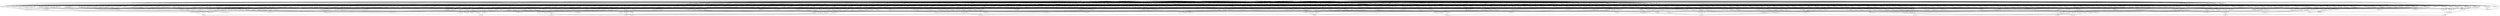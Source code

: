 digraph G {
    "new_n52_" -> "o_1_";
    "new_n76_" -> "o_1_";
    "new_n83_" -> "o_1_";
    "new_n97_" -> "o_1_";
    "new_n101_" -> "o_1_";
    "new_n50_" -> "new_n31_";
    "new_n51_" -> "new_n31_";
    "new_n49_" -> "new_n31_";
    "new_n43_" -> "new_n31_";
    "new_n32_" -> "new_n31_";
    "new_n40_" -> "new_n32_";
    "new_n42_" -> "new_n32_";
    "new_n39_" -> "new_n32_";
    "new_n33_" -> "new_n32_";
    "new_n35_" -> "new_n33_";
    "new_n36_" -> "new_n33_";
    "new_n37_" -> "new_n33_";
    "new_n38_" -> "new_n33_";
    "i_7_" -> "new_n34_";
    "i_6_" -> "new_n34_";
    "i_6_" -> "new_n35_";
    "i_8_" -> "new_n35_";
    "i_3_" -> "new_n36_";
    "i_4_" -> "new_n36_";
    "i_8_" -> "new_n37_";
    "i_2_" -> "new_n38_";
    "i_6_" -> "new_n39_";
    "i_8_" -> "new_n40_";
    "i_6_" -> "new_n40_";
    "i_4_" -> "new_n41_";
    "i_5_" -> "new_n41_";
    "i_1_" -> "new_n41_";
    "i_2_" -> "new_n41_";
    "i_0_" -> "new_n41_";
    "i_3_" -> "new_n42_";
    "i_4_" -> "new_n42_";
    "i_1_" -> "new_n42_";
    "i_5_" -> "new_n42_";
    "i_0_" -> "new_n42_";
    "new_n47_" -> "new_n43_";
    "new_n34_" -> "new_n43_";
    "new_n45_" -> "new_n43_";
    "new_n46_" -> "new_n43_";
    "i_8_" -> "new_n44_";
    "i_6_" -> "new_n44_";
    "i_3_" -> "new_n45_";
    "i_4_" -> "new_n45_";
    "i_2_" -> "new_n46_";
    "i_0_" -> "new_n46_";
    "i_3_" -> "new_n47_";
    "i_5_" -> "new_n47_";
    "i_2_" -> "new_n48_";
    "i_0_" -> "new_n48_";
    "i_6_" -> "new_n49_";
    "i_4_" -> "new_n49_";
    "i_7_" -> "new_n49_";
    "i_5_" -> "new_n49_";
    "i_8_" -> "new_n50_";
    "i_7_" -> "new_n50_";
    "i_2_" -> "new_n51_";
    "i_0_" -> "new_n51_";
    "i_1_" -> "new_n51_";
    "i_3_" -> "new_n51_";
    "i_4_" -> "new_n51_";
    "new_n64_" -> "new_n52_";
    "new_n66_" -> "new_n52_";
    "new_n70_" -> "new_n52_";
    "new_n73_" -> "new_n52_";
    "new_n58_" -> "new_n53_";
    "new_n60_" -> "new_n53_";
    "new_n63_" -> "new_n53_";
    "new_n57_" -> "new_n54_";
    "new_n44_" -> "new_n54_";
    "new_n56_" -> "new_n54_";
    "i_8_" -> "new_n55_";
    "i_6_" -> "new_n55_";
    "i_3_" -> "new_n56_";
    "i_0_" -> "new_n56_";
    "i_1_" -> "new_n56_";
    "i_2_" -> "new_n56_";
    "i_4_" -> "new_n56_";
    "i_0_" -> "new_n57_";
    "i_4_" -> "new_n57_";
    "i_1_" -> "new_n57_";
    "i_5_" -> "new_n57_";
    "i_3_" -> "new_n57_";
    "new_n55_" -> "new_n58_";
    "new_n46_" -> "new_n58_";
    "new_n59_" -> "new_n58_";
    "new_n44_" -> "new_n58_";
    "i_3_" -> "new_n59_";
    "i_4_" -> "new_n59_";
    "i_1_" -> "new_n59_";
    "i_2_" -> "new_n59_";
    "i_0_" -> "new_n59_";
    "new_n62_" -> "new_n60_";
    "new_n34_" -> "new_n60_";
    "new_n61_" -> "new_n60_";
    "i_3_" -> "new_n61_";
    "i_4_" -> "new_n61_";
    "i_1_" -> "new_n61_";
    "i_2_" -> "new_n61_";
    "i_5_" -> "new_n61_";
    "i_0_" -> "new_n62_";
    "i_5_" -> "new_n62_";
    "i_1_" -> "new_n62_";
    "i_2_" -> "new_n62_";
    "i_3_" -> "new_n62_";
    "new_n59_" -> "new_n63_";
    "new_n34_" -> "new_n63_";
    "new_n41_" -> "new_n63_";
    "new_n65_" -> "new_n64_";
    "new_n50_" -> "new_n64_";
    "new_n62_" -> "new_n64_";
    "i_1_" -> "new_n65_";
    "i_6_" -> "new_n65_";
    "i_8_" -> "new_n65_";
    "i_2_" -> "new_n65_";
    "i_0_" -> "new_n65_";
    "new_n67_" -> "new_n66_";
    "new_n40_" -> "new_n66_";
    "new_n69_" -> "new_n66_";
    "i_3_" -> "new_n67_";
    "i_4_" -> "new_n67_";
    "i_5_" -> "new_n67_";
    "i_7_" -> "new_n67_";
    "i_2_" -> "new_n68_";
    "i_1_" -> "new_n68_";
    "i_7_" -> "new_n68_";
    "i_0_" -> "new_n68_";
    "i_3_" -> "new_n69_";
    "i_4_" -> "new_n69_";
    "i_2_" -> "new_n69_";
    "i_0_" -> "new_n69_";
    "i_1_" -> "new_n69_";
    "new_n72_" -> "new_n70_";
    "new_n34_" -> "new_n70_";
    "new_n56_" -> "new_n70_";
    "i_6_" -> "new_n71_";
    "i_5_" -> "new_n72_";
    "i_4_" -> "new_n72_";
    "i_1_" -> "new_n72_";
    "i_2_" -> "new_n72_";
    "i_0_" -> "new_n72_";
    "new_n75_" -> "new_n73_";
    "new_n44_" -> "new_n73_";
    "new_n74_" -> "new_n73_";
    "i_1_" -> "new_n74_";
    "i_2_" -> "new_n74_";
    "i_3_" -> "new_n74_";
    "i_5_" -> "new_n74_";
    "i_0_" -> "new_n74_";
    "i_1_" -> "new_n75_";
    "i_2_" -> "new_n75_";
    "i_5_" -> "new_n75_";
    "i_4_" -> "new_n75_";
    "i_0_" -> "new_n75_";
    "new_n44_" -> "new_n76_";
    "new_n81_" -> "new_n76_";
    "new_n34_" -> "new_n76_";
    "new_n77_" -> "new_n76_";
    "new_n80_" -> "new_n77_";
    "new_n78_" -> "new_n77_";
    "new_n79_" -> "new_n77_";
    "i_8_" -> "new_n78_";
    "i_5_" -> "new_n78_";
    "i_6_" -> "new_n78_";
    "i_4_" -> "new_n78_";
    "i_3_" -> "new_n79_";
    "i_0_" -> "new_n79_";
    "i_3_" -> "new_n80_";
    "i_4_" -> "new_n80_";
    "i_2_" -> "new_n80_";
    "i_1_" -> "new_n80_";
    "i_0_" -> "new_n80_";
    "i_4_" -> "new_n81_";
    "i_0_" -> "new_n81_";
    "i_1_" -> "new_n81_";
    "i_2_" -> "new_n81_";
    "i_5_" -> "new_n81_";
    "i_4_" -> "new_n82_";
    "i_1_" -> "new_n82_";
    "i_2_" -> "new_n82_";
    "i_3_" -> "new_n82_";
    "i_0_" -> "new_n82_";
    "new_n40_" -> "new_n83_";
    "new_n87_" -> "new_n83_";
    "new_n93_" -> "new_n83_";
    "new_n84_" -> "new_n83_";
    "new_n90_" -> "new_n83_";
    "i_3_" -> "new_n84_";
    "new_n85_" -> "new_n84_";
    "i_0_" -> "new_n84_";
    "new_n50_" -> "new_n84_";
    "new_n86_" -> "new_n84_";
    "i_8_" -> "new_n85_";
    "i_5_" -> "new_n85_";
    "i_7_" -> "new_n85_";
    "i_4_" -> "new_n85_";
    "i_3_" -> "new_n86_";
    "i_1_" -> "new_n86_";
    "i_2_" -> "new_n86_";
    "i_4_" -> "new_n86_";
    "i_0_" -> "new_n86_";
    "new_n88_" -> "new_n87_";
    "new_n89_" -> "new_n87_";
    "i_4_" -> "new_n87_";
    "i_7_" -> "new_n88_";
    "i_3_" -> "new_n89_";
    "new_n92_" -> "new_n90_";
    "new_n41_" -> "new_n90_";
    "i_7_" -> "new_n90_";
    "i_6_" -> "new_n90_";
    "i_8_" -> "new_n90_";
    "i_5_" -> "new_n91_";
    "i_2_" -> "new_n92_";
    "i_0_" -> "new_n92_";
    "new_n94_" -> "new_n93_";
    "new_n95_" -> "new_n93_";
    "new_n71_" -> "new_n93_";
    "i_8_" -> "new_n94_";
    "i_3_" -> "new_n95_";
    "i_4_" -> "new_n95_";
    "i_5_" -> "new_n95_";
    "i_2_" -> "new_n95_";
    "i_0_" -> "new_n95_";
    "i_3_" -> "new_n96_";
    "i_4_" -> "new_n96_";
    "i_0_" -> "new_n96_";
    "i_2_" -> "new_n96_";
    "i_1_" -> "new_n96_";
    "new_n98_" -> "new_n97_";
    "new_n82_" -> "new_n97_";
    "i_7_" -> "new_n97_";
    "i_8_" -> "new_n97_";
    "i_6_" -> "new_n97_";
    "new_n100_" -> "new_n98_";
    "new_n35_" -> "new_n98_";
    "new_n34_" -> "new_n98_";
    "new_n74_" -> "new_n98_";
    "i_8_" -> "new_n99_";
    "i_6_" -> "new_n99_";
    "i_3_" -> "new_n100_";
    "i_4_" -> "new_n100_";
    "i_1_" -> "new_n100_";
    "i_2_" -> "new_n100_";
    "i_0_" -> "new_n100_";
    "new_n86_" -> "new_n101_";
    "new_n103_" -> "new_n101_";
    "new_n34_" -> "new_n101_";
    "new_n102_" -> "new_n101_";
    "new_n99_" -> "new_n102_";
    "new_n39_" -> "new_n102_";
    "new_n95_" -> "new_n102_";
    "i_4_" -> "new_n103_";
    "i_2_" -> "new_n103_";
    "i_0_" -> "new_n103_";
    "i_5_" -> "new_n103_";
    "i_1_" -> "new_n103_";
    "new_n167_" -> "o_2_";
    "new_n191_" -> "o_2_";
    "new_n219_" -> "o_2_";
    "new_n232_" -> "o_2_";
    "new_n246_" -> "o_2_";
    "new_n123_" -> "new_n105_";
    "new_n135_" -> "new_n105_";
    "new_n145_" -> "new_n105_";
    "new_n160_" -> "new_n105_";
    "new_n109_" -> "new_n106_";
    "new_n111_" -> "new_n106_";
    "new_n114_" -> "new_n106_";
    "new_n117_" -> "new_n106_";
    "new_n120_" -> "new_n106_";
    "new_n108_" -> "new_n107_";
    "new_n44_" -> "new_n107_";
    "new_n80_" -> "new_n107_";
    "i_6_" -> "new_n108_";
    "i_7_" -> "new_n108_";
    "new_n110_" -> "new_n109_";
    "new_n44_" -> "new_n109_";
    "new_n103_" -> "new_n109_";
    "i_1_" -> "new_n110_";
    "i_0_" -> "new_n110_";
    "i_3_" -> "new_n110_";
    "i_2_" -> "new_n110_";
    "i_5_" -> "new_n110_";
    "new_n112_" -> "new_n111_";
    "i_1_" -> "new_n111_";
    "new_n113_" -> "new_n111_";
    "i_2_" -> "new_n111_";
    "i_0_" -> "new_n111_";
    "i_4_" -> "new_n112_";
    "i_5_" -> "new_n112_";
    "i_6_" -> "new_n113_";
    "i_4_" -> "new_n113_";
    "i_8_" -> "new_n113_";
    "i_7_" -> "new_n113_";
    "new_n71_" -> "new_n114_";
    "i_5_" -> "new_n114_";
    "new_n116_" -> "new_n114_";
    "new_n45_" -> "new_n114_";
    "i_8_" -> "new_n115_";
    "i_1_" -> "new_n115_";
    "i_2_" -> "new_n115_";
    "i_0_" -> "new_n115_";
    "i_8_" -> "new_n116_";
    "i_0_" -> "new_n116_";
    "i_1_" -> "new_n116_";
    "i_6_" -> "new_n116_";
    "new_n119_" -> "new_n117_";
    "new_n75_" -> "new_n117_";
    "new_n50_" -> "new_n117_";
    "new_n80_" -> "new_n117_";
    "new_n108_" -> "new_n117_";
    "i_4_" -> "new_n118_";
    "i_5_" -> "new_n118_";
    "i_7_" -> "new_n118_";
    "i_8_" -> "new_n118_";
    "i_1_" -> "new_n119_";
    "i_0_" -> "new_n119_";
    "new_n47_" -> "new_n120_";
    "new_n121_" -> "new_n120_";
    "new_n82_" -> "new_n120_";
    "new_n108_" -> "new_n120_";
    "i_6_" -> "new_n121_";
    "i_1_" -> "new_n121_";
    "i_8_" -> "new_n121_";
    "i_2_" -> "new_n121_";
    "i_0_" -> "new_n121_";
    "i_3_" -> "new_n122_";
    "i_4_" -> "new_n122_";
    "i_1_" -> "new_n122_";
    "i_2_" -> "new_n122_";
    "i_0_" -> "new_n122_";
    "new_n127_" -> "new_n123_";
    "new_n131_" -> "new_n123_";
    "new_n133_" -> "new_n123_";
    "new_n89_" -> "new_n124_";
    "new_n125_" -> "new_n124_";
    "new_n126_" -> "new_n124_";
    "new_n35_" -> "new_n124_";
    "i_6_" -> "new_n125_";
    "i_2_" -> "new_n125_";
    "i_0_" -> "new_n125_";
    "i_7_" -> "new_n125_";
    "i_1_" -> "new_n125_";
    "i_2_" -> "new_n126_";
    "i_0_" -> "new_n126_";
    "i_1_" -> "new_n126_";
    "i_3_" -> "new_n126_";
    "i_5_" -> "new_n126_";
    "new_n130_" -> "new_n127_";
    "new_n35_" -> "new_n127_";
    "new_n128_" -> "new_n127_";
    "i_0_" -> "new_n128_";
    "i_4_" -> "new_n128_";
    "i_1_" -> "new_n128_";
    "i_2_" -> "new_n128_";
    "i_3_" -> "new_n128_";
    "i_8_" -> "new_n129_";
    "i_1_" -> "new_n129_";
    "i_2_" -> "new_n129_";
    "i_7_" -> "new_n129_";
    "i_6_" -> "new_n130_";
    "i_5_" -> "new_n130_";
    "new_n92_" -> "new_n131_";
    "new_n91_" -> "new_n131_";
    "new_n132_" -> "new_n131_";
    "new_n44_" -> "new_n131_";
    "i_3_" -> "new_n132_";
    "i_2_" -> "new_n132_";
    "i_0_" -> "new_n132_";
    "i_4_" -> "new_n132_";
    "i_1_" -> "new_n132_";
    "new_n36_" -> "new_n133_";
    "new_n46_" -> "new_n133_";
    "new_n134_" -> "new_n133_";
    "new_n99_" -> "new_n133_";
    "i_3_" -> "new_n134_";
    "i_1_" -> "new_n134_";
    "i_0_" -> "new_n134_";
    "i_2_" -> "new_n134_";
    "i_4_" -> "new_n134_";
    "new_n137_" -> "new_n135_";
    "new_n138_" -> "new_n135_";
    "new_n141_" -> "new_n135_";
    "new_n99_" -> "new_n136_";
    "new_n40_" -> "new_n136_";
    "new_n110_" -> "new_n136_";
    "new_n55_" -> "new_n137_";
    "new_n35_" -> "new_n137_";
    "new_n132_" -> "new_n137_";
    "new_n108_" -> "new_n138_";
    "new_n50_" -> "new_n138_";
    "new_n140_" -> "new_n138_";
    "i_0_" -> "new_n139_";
    "i_4_" -> "new_n139_";
    "i_1_" -> "new_n139_";
    "i_2_" -> "new_n139_";
    "i_5_" -> "new_n139_";
    "i_1_" -> "new_n140_";
    "i_0_" -> "new_n140_";
    "i_3_" -> "new_n140_";
    "i_2_" -> "new_n140_";
    "i_4_" -> "new_n140_";
    "new_n50_" -> "new_n141_";
    "new_n142_" -> "new_n141_";
    "new_n144_" -> "new_n141_";
    "i_8_" -> "new_n142_";
    "i_2_" -> "new_n143_";
    "i_4_" -> "new_n143_";
    "i_1_" -> "new_n143_";
    "i_3_" -> "new_n143_";
    "i_0_" -> "new_n143_";
    "i_1_" -> "new_n144_";
    "i_2_" -> "new_n144_";
    "i_3_" -> "new_n144_";
    "i_4_" -> "new_n144_";
    "i_0_" -> "new_n144_";
    "new_n159_" -> "new_n145_";
    "new_n153_" -> "new_n145_";
    "new_n155_" -> "new_n145_";
    "new_n146_" -> "new_n145_";
    "new_n150_" -> "new_n145_";
    "new_n40_" -> "new_n146_";
    "new_n34_" -> "new_n146_";
    "new_n148_" -> "new_n146_";
    "new_n149_" -> "new_n146_";
    "i_2_" -> "new_n147_";
    "i_1_" -> "new_n147_";
    "i_1_" -> "new_n148_";
    "i_0_" -> "new_n148_";
    "i_3_" -> "new_n149_";
    "i_4_" -> "new_n149_";
    "new_n151_" -> "new_n150_";
    "new_n50_" -> "new_n150_";
    "new_n152_" -> "new_n150_";
    "new_n46_" -> "new_n150_";
    "i_3_" -> "new_n150_";
    "i_4_" -> "new_n151_";
    "i_8_" -> "new_n152_";
    "i_4_" -> "new_n152_";
    "i_1_" -> "new_n152_";
    "i_6_" -> "new_n152_";
    "i_0_" -> "new_n152_";
    "new_n67_" -> "new_n153_";
    "new_n46_" -> "new_n153_";
    "i_5_" -> "new_n154_";
    "i_6_" -> "new_n154_";
    "i_8_" -> "new_n154_";
    "i_4_" -> "new_n154_";
    "new_n157_" -> "new_n155_";
    "new_n158_" -> "new_n155_";
    "new_n74_" -> "new_n155_";
    "new_n40_" -> "new_n155_";
    "i_2_" -> "new_n156_";
    "i_1_" -> "new_n156_";
    "i_8_" -> "new_n156_";
    "i_0_" -> "new_n156_";
    "i_5_" -> "new_n157_";
    "i_3_" -> "new_n157_";
    "i_4_" -> "new_n158_";
    "i_3_" -> "new_n158_";
    "i_1_" -> "new_n158_";
    "i_2_" -> "new_n158_";
    "i_0_" -> "new_n158_";
    "i_7_" -> "new_n159_";
    "new_n163_" -> "new_n160_";
    "new_n165_" -> "new_n160_";
    "new_n166_" -> "new_n160_";
    "new_n162_" -> "new_n161_";
    "new_n44_" -> "new_n161_";
    "new_n128_" -> "new_n161_";
    "i_6_" -> "new_n162_";
    "i_1_" -> "new_n162_";
    "i_7_" -> "new_n162_";
    "i_2_" -> "new_n162_";
    "i_0_" -> "new_n162_";
    "new_n164_" -> "new_n163_";
    "new_n96_" -> "new_n163_";
    "new_n55_" -> "new_n163_";
    "i_3_" -> "new_n164_";
    "i_1_" -> "new_n164_";
    "i_4_" -> "new_n164_";
    "i_2_" -> "new_n164_";
    "i_0_" -> "new_n164_";
    "new_n50_" -> "new_n165_";
    "new_n75_" -> "new_n165_";
    "new_n59_" -> "new_n165_";
    "new_n34_" -> "new_n165_";
    "new_n112_" -> "new_n166_";
    "new_n51_" -> "new_n166_";
    "new_n40_" -> "new_n166_";
    "new_n57_" -> "new_n166_";
    "new_n44_" -> "new_n166_";
    "new_n185_" -> "new_n167_";
    "new_n168_" -> "new_n167_";
    "new_n188_" -> "new_n167_";
    "new_n171_" -> "new_n167_";
    "new_n68_" -> "new_n168_";
    "new_n103_" -> "new_n168_";
    "new_n37_" -> "new_n168_";
    "new_n169_" -> "new_n168_";
    "new_n100_" -> "new_n169_";
    "new_n170_" -> "new_n169_";
    "new_n71_" -> "new_n169_";
    "i_3_" -> "new_n170_";
    "i_4_" -> "new_n170_";
    "i_1_" -> "new_n170_";
    "i_2_" -> "new_n170_";
    "i_0_" -> "new_n170_";
    "new_n99_" -> "new_n171_";
    "new_n172_" -> "new_n171_";
    "new_n180_" -> "new_n171_";
    "new_n178_" -> "new_n171_";
    "new_n175_" -> "new_n171_";
    "new_n174_" -> "new_n172_";
    "i_1_" -> "new_n172_";
    "i_5_" -> "new_n173_";
    "i_4_" -> "new_n173_";
    "i_6_" -> "new_n173_";
    "i_7_" -> "new_n173_";
    "i_0_" -> "new_n174_";
    "new_n177_" -> "new_n175_";
    "i_1_" -> "new_n175_";
    "new_n100_" -> "new_n175_";
    "new_n40_" -> "new_n175_";
    "i_2_" -> "new_n176_";
    "i_5_" -> "new_n177_";
    "i_6_" -> "new_n177_";
    "i_4_" -> "new_n177_";
    "i_8_" -> "new_n177_";
    "new_n179_" -> "new_n178_";
    "new_n35_" -> "new_n178_";
    "new_n122_" -> "new_n178_";
    "i_3_" -> "new_n179_";
    "i_4_" -> "new_n179_";
    "i_1_" -> "new_n179_";
    "i_2_" -> "new_n179_";
    "i_0_" -> "new_n179_";
    "new_n184_" -> "new_n180_";
    "new_n148_" -> "new_n180_";
    "new_n182_" -> "new_n180_";
    "new_n71_" -> "new_n180_";
    "new_n181_" -> "new_n180_";
    "i_3_" -> "new_n181_";
    "i_1_" -> "new_n181_";
    "i_2_" -> "new_n181_";
    "i_0_" -> "new_n181_";
    "i_3_" -> "new_n182_";
    "i_7_" -> "new_n182_";
    "i_4_" -> "new_n182_";
    "i_1_" -> "new_n183_";
    "i_0_" -> "new_n183_";
    "i_6_" -> "new_n184_";
    "i_4_" -> "new_n184_";
    "i_7_" -> "new_n184_";
    "new_n187_" -> "new_n185_";
    "i_4_" -> "new_n186_";
    "i_3_" -> "new_n186_";
    "i_0_" -> "new_n187_";
    "i_2_" -> "new_n187_";
    "new_n189_" -> "new_n188_";
    "new_n94_" -> "new_n188_";
    "new_n190_" -> "new_n188_";
    "i_5_" -> "new_n189_";
    "i_4_" -> "new_n189_";
    "i_4_" -> "new_n190_";
    "i_2_" -> "new_n190_";
    "i_1_" -> "new_n190_";
    "i_3_" -> "new_n190_";
    "i_0_" -> "new_n190_";
    "new_n199_" -> "new_n191_";
    "new_n211_" -> "new_n191_";
    "new_n212_" -> "new_n191_";
    "new_n214_" -> "new_n191_";
    "new_n215_" -> "new_n191_";
    "new_n195_" -> "new_n192_";
    "new_n197_" -> "new_n192_";
    "new_n198_" -> "new_n192_";
    "new_n194_" -> "new_n193_";
    "new_n40_" -> "new_n193_";
    "new_n86_" -> "new_n193_";
    "i_2_" -> "new_n194_";
    "i_0_" -> "new_n194_";
    "new_n186_" -> "new_n195_";
    "new_n196_" -> "new_n195_";
    "new_n108_" -> "new_n195_";
    "new_n75_" -> "new_n195_";
    "i_8_" -> "new_n196_";
    "new_n108_" -> "new_n197_";
    "new_n40_" -> "new_n197_";
    "new_n57_" -> "new_n197_";
    "new_n68_" -> "new_n198_";
    "new_n81_" -> "new_n198_";
    "new_n37_" -> "new_n198_";
    "new_n202_" -> "new_n199_";
    "new_n203_" -> "new_n199_";
    "new_n204_" -> "new_n199_";
    "new_n206_" -> "new_n199_";
    "new_n200_" -> "new_n199_";
    "new_n201_" -> "new_n200_";
    "i_4_" -> "new_n200_";
    "new_n65_" -> "new_n200_";
    "i_5_" -> "new_n200_";
    "i_8_" -> "new_n201_";
    "i_2_" -> "new_n201_";
    "i_1_" -> "new_n201_";
    "i_6_" -> "new_n201_";
    "i_0_" -> "new_n201_";
    "new_n151_" -> "new_n202_";
    "new_n194_" -> "new_n202_";
    "new_n143_" -> "new_n202_";
    "new_n40_" -> "new_n202_";
    "new_n46_" -> "new_n203_";
    "new_n55_" -> "new_n203_";
    "new_n140_" -> "new_n203_";
    "new_n34_" -> "new_n203_";
    "new_n55_" -> "new_n204_";
    "new_n75_" -> "new_n204_";
    "new_n205_" -> "new_n204_";
    "new_n57_" -> "new_n204_";
    "new_n190_" -> "new_n204_";
    "i_0_" -> "new_n205_";
    "i_4_" -> "new_n205_";
    "i_5_" -> "new_n205_";
    "i_2_" -> "new_n205_";
    "i_3_" -> "new_n205_";
    "new_n207_" -> "new_n206_";
    "new_n55_" -> "new_n206_";
    "i_2_" -> "new_n207_";
    "i_4_" -> "new_n207_";
    "i_5_" -> "new_n207_";
    "i_3_" -> "new_n207_";
    "i_0_" -> "new_n207_";
    "new_n209_" -> "new_n208_";
    "new_n210_" -> "new_n208_";
    "i_8_" -> "new_n208_";
    "i_6_" -> "new_n209_";
    "i_4_" -> "new_n209_";
    "i_5_" -> "new_n210_";
    "i_6_" -> "new_n210_";
    "i_3_" -> "new_n210_";
    "i_2_" -> "new_n210_";
    "i_1_" -> "new_n210_";
    "new_n47_" -> "new_n211_";
    "new_n44_" -> "new_n211_";
    "new_n140_" -> "new_n211_";
    "new_n213_" -> "new_n212_";
    "new_n37_" -> "new_n212_";
    "new_n61_" -> "new_n212_";
    "i_4_" -> "new_n213_";
    "i_0_" -> "new_n213_";
    "i_1_" -> "new_n213_";
    "i_2_" -> "new_n213_";
    "i_3_" -> "new_n213_";
    "new_n140_" -> "new_n214_";
    "new_n82_" -> "new_n214_";
    "new_n40_" -> "new_n214_";
    "new_n216_" -> "new_n215_";
    "new_n218_" -> "new_n215_";
    "new_n217_" -> "new_n215_";
    "new_n71_" -> "new_n215_";
    "i_2_" -> "new_n216_";
    "i_0_" -> "new_n216_";
    "i_1_" -> "new_n217_";
    "i_0_" -> "new_n217_";
    "i_5_" -> "new_n217_";
    "i_2_" -> "new_n217_";
    "i_4_" -> "new_n217_";
    "i_6_" -> "new_n218_";
    "i_4_" -> "new_n218_";
    "new_n223_" -> "new_n219_";
    "new_n226_" -> "new_n219_";
    "new_n228_" -> "new_n219_";
    "new_n229_" -> "new_n219_";
    "new_n230_" -> "new_n219_";
    "new_n55_" -> "new_n220_";
    "new_n139_" -> "new_n220_";
    "new_n222_" -> "new_n220_";
    "new_n205_" -> "new_n220_";
    "new_n221_" -> "new_n220_";
    "new_n190_" -> "new_n221_";
    "i_1_" -> "new_n222_";
    "i_4_" -> "new_n222_";
    "i_3_" -> "new_n222_";
    "i_2_" -> "new_n222_";
    "i_0_" -> "new_n222_";
    "new_n71_" -> "new_n223_";
    "new_n144_" -> "new_n223_";
    "new_n44_" -> "new_n223_";
    "new_n224_" -> "new_n223_";
    "new_n225_" -> "new_n224_";
    "new_n89_" -> "new_n224_";
    "new_n213_" -> "new_n224_";
    "new_n159_" -> "new_n224_";
    "i_8_" -> "new_n225_";
    "i_1_" -> "new_n225_";
    "i_2_" -> "new_n225_";
    "i_0_" -> "new_n225_";
    "new_n44_" -> "new_n226_";
    "new_n227_" -> "new_n226_";
    "new_n37_" -> "new_n227_";
    "new_n89_" -> "new_n227_";
    "i_4_" -> "new_n227_";
    "new_n108_" -> "new_n228_";
    "new_n82_" -> "new_n228_";
    "new_n35_" -> "new_n228_";
    "new_n99_" -> "new_n229_";
    "new_n39_" -> "new_n229_";
    "new_n179_" -> "new_n229_";
    "new_n112_" -> "new_n230_";
    "i_8_" -> "new_n230_";
    "new_n231_" -> "new_n230_";
    "i_6_" -> "new_n230_";
    "i_7_" -> "new_n230_";
    "i_3_" -> "new_n231_";
    "i_2_" -> "new_n231_";
    "i_1_" -> "new_n231_";
    "i_4_" -> "new_n231_";
    "i_0_" -> "new_n231_";
    "new_n238_" -> "new_n232_";
    "new_n241_" -> "new_n232_";
    "new_n243_" -> "new_n232_";
    "new_n244_" -> "new_n232_";
    "new_n245_" -> "new_n232_";
    "new_n40_" -> "new_n233_";
    "new_n235_" -> "new_n233_";
    "new_n234_" -> "new_n233_";
    "new_n44_" -> "new_n234_";
    "new_n34_" -> "new_n234_";
    "new_n170_" -> "new_n234_";
    "new_n236_" -> "new_n235_";
    "i_6_" -> "new_n235_";
    "i_3_" -> "new_n236_";
    "i_1_" -> "new_n236_";
    "i_8_" -> "new_n236_";
    "i_0_" -> "new_n236_";
    "i_2_" -> "new_n237_";
    "i_5_" -> "new_n237_";
    "i_1_" -> "new_n237_";
    "i_3_" -> "new_n237_";
    "i_0_" -> "new_n237_";
    "new_n36_" -> "new_n238_";
    "i_1_" -> "new_n238_";
    "i_0_" -> "new_n238_";
    "new_n239_" -> "new_n238_";
    "new_n39_" -> "new_n239_";
    "i_8_" -> "new_n239_";
    "i_5_" -> "new_n239_";
    "new_n240_" -> "new_n239_";
    "i_5_" -> "new_n240_";
    "i_7_" -> "new_n240_";
    "i_4_" -> "new_n240_";
    "i_2_" -> "new_n240_";
    "i_0_" -> "new_n240_";
    "new_n61_" -> "new_n241_";
    "i_7_" -> "new_n241_";
    "i_8_" -> "new_n241_";
    "i_6_" -> "new_n241_";
    "i_4_" -> "new_n242_";
    "i_1_" -> "new_n242_";
    "i_0_" -> "new_n242_";
    "i_2_" -> "new_n242_";
    "i_5_" -> "new_n242_";
    "new_n139_" -> "new_n243_";
    "new_n34_" -> "new_n243_";
    "new_n100_" -> "new_n243_";
    "new_n149_" -> "new_n244_";
    "new_n207_" -> "new_n244_";
    "new_n40_" -> "new_n244_";
    "new_n196_" -> "new_n245_";
    "new_n176_" -> "new_n245_";
    "i_1_" -> "new_n245_";
    "new_n149_" -> "new_n245_";
    "new_n125_" -> "new_n245_";
    "new_n247_" -> "new_n246_";
    "new_n249_" -> "new_n246_";
    "new_n122_" -> "new_n247_";
    "new_n86_" -> "new_n247_";
    "i_8_" -> "new_n247_";
    "i_7_" -> "new_n247_";
    "i_6_" -> "new_n247_";
    "new_n173_" -> "new_n248_";
    "new_n34_" -> "new_n249_";
    "new_n186_" -> "new_n249_";
    "new_n108_" -> "new_n249_";
    "new_n56_" -> "new_n249_";
    "new_n268_" -> "o_12_";
    "new_n279_" -> "o_12_";
    "new_n287_" -> "o_12_";
    "new_n257_" -> "new_n251_";
    "new_n260_" -> "new_n251_";
    "new_n265_" -> "new_n251_";
    "new_n266_" -> "new_n251_";
    "new_n267_" -> "new_n251_";
    "new_n254_" -> "new_n252_";
    "new_n255_" -> "new_n252_";
    "new_n256_" -> "new_n252_";
    "new_n112_" -> "new_n253_";
    "new_n44_" -> "new_n253_";
    "new_n134_" -> "new_n253_";
    "new_n55_" -> "new_n253_";
    "new_n126_" -> "new_n254_";
    "new_n51_" -> "new_n254_";
    "new_n99_" -> "new_n254_";
    "new_n99_" -> "new_n255_";
    "new_n34_" -> "new_n255_";
    "new_n148_" -> "new_n255_";
    "new_n112_" -> "new_n255_";
    "new_n65_" -> "new_n256_";
    "new_n34_" -> "new_n256_";
    "new_n95_" -> "new_n256_";
    "new_n108_" -> "new_n257_";
    "new_n259_" -> "new_n257_";
    "new_n55_" -> "new_n257_";
    "new_n258_" -> "new_n257_";
    "new_n103_" -> "new_n258_";
    "new_n40_" -> "new_n258_";
    "new_n100_" -> "new_n258_";
    "i_4_" -> "new_n259_";
    "i_2_" -> "new_n259_";
    "i_0_" -> "new_n259_";
    "i_3_" -> "new_n259_";
    "i_1_" -> "new_n259_";
    "new_n263_" -> "new_n260_";
    "new_n187_" -> "new_n261_";
    "new_n262_" -> "new_n261_";
    "new_n94_" -> "new_n261_";
    "new_n50_" -> "new_n261_";
    "new_n86_" -> "new_n261_";
    "i_6_" -> "new_n262_";
    "i_5_" -> "new_n262_";
    "new_n65_" -> "new_n263_";
    "new_n86_" -> "new_n263_";
    "new_n108_" -> "new_n263_";
    "i_5_" -> "new_n264_";
    "i_4_" -> "new_n264_";
    "new_n259_" -> "new_n265_";
    "new_n44_" -> "new_n265_";
    "new_n69_" -> "new_n265_";
    "new_n40_" -> "new_n266_";
    "new_n34_" -> "new_n266_";
    "new_n128_" -> "new_n266_";
    "new_n62_" -> "new_n267_";
    "new_n35_" -> "new_n267_";
    "new_n179_" -> "new_n267_";
    "new_n272_" -> "new_n268_";
    "new_n275_" -> "new_n268_";
    "new_n276_" -> "new_n268_";
    "new_n277_" -> "new_n268_";
    "new_n278_" -> "new_n268_";
    "new_n99_" -> "new_n269_";
    "new_n45_" -> "new_n269_";
    "new_n148_" -> "new_n269_";
    "new_n270_" -> "new_n269_";
    "new_n40_" -> "new_n270_";
    "new_n271_" -> "new_n270_";
    "new_n225_" -> "new_n270_";
    "i_3_" -> "new_n271_";
    "i_4_" -> "new_n271_";
    "new_n99_" -> "new_n272_";
    "new_n110_" -> "new_n272_";
    "new_n190_" -> "new_n272_";
    "new_n273_" -> "new_n272_";
    "new_n274_" -> "new_n272_";
    "new_n142_" -> "new_n273_";
    "new_n174_" -> "new_n273_";
    "new_n91_" -> "new_n273_";
    "i_2_" -> "new_n273_";
    "i_4_" -> "new_n274_";
    "i_6_" -> "new_n274_";
    "i_2_" -> "new_n274_";
    "i_1_" -> "new_n274_";
    "i_0_" -> "new_n274_";
    "new_n112_" -> "new_n275_";
    "new_n48_" -> "new_n275_";
    "new_n170_" -> "new_n275_";
    "new_n71_" -> "new_n275_";
    "new_n108_" -> "new_n276_";
    "new_n40_" -> "new_n276_";
    "new_n56_" -> "new_n276_";
    "new_n68_" -> "new_n277_";
    "new_n35_" -> "new_n277_";
    "new_n80_" -> "new_n277_";
    "i_8_" -> "new_n278_";
    "new_n179_" -> "new_n278_";
    "new_n39_" -> "new_n278_";
    "new_n249_" -> "new_n279_";
    "new_n284_" -> "new_n279_";
    "new_n285_" -> "new_n279_";
    "new_n286_" -> "new_n279_";
    "new_n41_" -> "new_n280_";
    "new_n283_" -> "new_n280_";
    "new_n282_" -> "new_n280_";
    "new_n161_" -> "new_n280_";
    "new_n281_" -> "new_n280_";
    "new_n99_" -> "new_n281_";
    "new_n34_" -> "new_n281_";
    "new_n205_" -> "new_n281_";
    "new_n55_" -> "new_n282_";
    "new_n50_" -> "new_n282_";
    "new_n190_" -> "new_n282_";
    "i_1_" -> "new_n283_";
    "i_8_" -> "new_n283_";
    "new_n71_" -> "new_n283_";
    "new_n174_" -> "new_n283_";
    "new_n264_" -> "new_n284_";
    "new_n46_" -> "new_n284_";
    "new_n110_" -> "new_n284_";
    "new_n35_" -> "new_n284_";
    "new_n47_" -> "new_n285_";
    "new_n50_" -> "new_n285_";
    "new_n143_" -> "new_n285_";
    "new_n121_" -> "new_n286_";
    "new_n34_" -> "new_n286_";
    "new_n62_" -> "new_n286_";
    "new_n293_" -> "new_n287_";
    "new_n295_" -> "new_n287_";
    "new_n297_" -> "new_n287_";
    "new_n299_" -> "new_n287_";
    "new_n300_" -> "new_n287_";
    "new_n290_" -> "new_n288_";
    "new_n292_" -> "new_n288_";
    "new_n170_" -> "new_n289_";
    "new_n144_" -> "new_n289_";
    "i_7_" -> "new_n289_";
    "i_8_" -> "new_n289_";
    "i_6_" -> "new_n289_";
    "new_n67_" -> "new_n290_";
    "new_n35_" -> "new_n290_";
    "new_n45_" -> "new_n290_";
    "new_n291_" -> "new_n290_";
    "i_0_" -> "new_n291_";
    "i_1_" -> "new_n291_";
    "new_n259_" -> "new_n292_";
    "new_n82_" -> "new_n292_";
    "new_n99_" -> "new_n292_";
    "new_n134_" -> "new_n293_";
    "new_n96_" -> "new_n293_";
    "new_n40_" -> "new_n293_";
    "new_n294_" -> "new_n293_";
    "new_n187_" -> "new_n294_";
    "i_6_" -> "new_n294_";
    "new_n151_" -> "new_n294_";
    "new_n41_" -> "new_n294_";
    "new_n99_" -> "new_n294_";
    "new_n47_" -> "new_n295_";
    "new_n40_" -> "new_n295_";
    "new_n35_" -> "new_n295_";
    "new_n56_" -> "new_n295_";
    "new_n296_" -> "new_n295_";
    "new_n55_" -> "new_n296_";
    "new_n50_" -> "new_n296_";
    "new_n205_" -> "new_n296_";
    "new_n50_" -> "new_n297_";
    "new_n61_" -> "new_n297_";
    "new_n205_" -> "new_n297_";
    "new_n117_" -> "new_n297_";
    "new_n298_" -> "new_n297_";
    "new_n207_" -> "new_n298_";
    "new_n44_" -> "new_n298_";
    "new_n75_" -> "new_n298_";
    "new_n178_" -> "new_n299_";
    "new_n103_" -> "new_n300_";
    "new_n190_" -> "new_n300_";
    "new_n34_" -> "new_n300_";
    "new_n55_" -> "new_n300_";
    "new_n314_" -> "o_11_";
    "new_n321_" -> "o_11_";
    "new_n327_" -> "o_11_";
    "new_n335_" -> "o_11_";
    "new_n347_" -> "o_11_";
    "new_n308_" -> "new_n302_";
    "new_n309_" -> "new_n302_";
    "new_n310_" -> "new_n302_";
    "new_n312_" -> "new_n302_";
    "new_n305_" -> "new_n303_";
    "new_n306_" -> "new_n303_";
    "new_n307_" -> "new_n303_";
    "new_n125_" -> "new_n304_";
    "new_n82_" -> "new_n304_";
    "new_n44_" -> "new_n304_";
    "new_n196_" -> "new_n305_";
    "new_n213_" -> "new_n305_";
    "new_n159_" -> "new_n305_";
    "new_n264_" -> "new_n306_";
    "new_n80_" -> "new_n306_";
    "new_n40_" -> "new_n306_";
    "new_n158_" -> "new_n307_";
    "new_n35_" -> "new_n307_";
    "new_n59_" -> "new_n307_";
    "new_n190_" -> "new_n308_";
    "new_n34_" -> "new_n308_";
    "new_n62_" -> "new_n308_";
    "new_n259_" -> "new_n309_";
    "new_n34_" -> "new_n309_";
    "new_n86_" -> "new_n309_";
    "new_n231_" -> "new_n310_";
    "i_6_" -> "new_n310_";
    "new_n311_" -> "new_n310_";
    "new_n115_" -> "new_n310_";
    "i_3_" -> "new_n311_";
    "i_4_" -> "new_n311_";
    "new_n40_" -> "new_n312_";
    "new_n44_" -> "new_n312_";
    "new_n313_" -> "new_n312_";
    "i_3_" -> "new_n313_";
    "i_4_" -> "new_n313_";
    "i_1_" -> "new_n313_";
    "i_2_" -> "new_n313_";
    "i_0_" -> "new_n313_";
    "new_n318_" -> "new_n314_";
    "new_n320_" -> "new_n314_";
    "new_n317_" -> "new_n315_";
    "new_n313_" -> "new_n316_";
    "new_n34_" -> "new_n316_";
    "new_n134_" -> "new_n316_";
    "new_n99_" -> "new_n317_";
    "new_n39_" -> "new_n317_";
    "new_n72_" -> "new_n317_";
    "i_4_" -> "new_n318_";
    "new_n159_" -> "new_n318_";
    "new_n164_" -> "new_n318_";
    "new_n88_" -> "new_n318_";
    "i_0_" -> "new_n319_";
    "i_1_" -> "new_n319_";
    "i_6_" -> "new_n319_";
    "i_3_" -> "new_n319_";
    "new_n148_" -> "new_n320_";
    "new_n34_" -> "new_n320_";
    "new_n158_" -> "new_n320_";
    "new_n323_" -> "new_n321_";
    "new_n322_" -> "new_n321_";
    "new_n214_" -> "new_n321_";
    "new_n325_" -> "new_n321_";
    "new_n326_" -> "new_n321_";
    "new_n41_" -> "new_n322_";
    "new_n99_" -> "new_n322_";
    "new_n82_" -> "new_n322_";
    "new_n84_" -> "new_n322_";
    "new_n51_" -> "new_n323_";
    "new_n273_" -> "new_n323_";
    "new_n324_" -> "new_n323_";
    "new_n140_" -> "new_n324_";
    "new_n80_" -> "new_n324_";
    "new_n108_" -> "new_n324_";
    "new_n225_" -> "new_n325_";
    "new_n89_" -> "new_n325_";
    "new_n222_" -> "new_n325_";
    "new_n44_" -> "new_n325_";
    "i_8_" -> "new_n326_";
    "new_n179_" -> "new_n326_";
    "new_n39_" -> "new_n326_";
    "new_n330_" -> "new_n327_";
    "new_n332_" -> "new_n327_";
    "new_n334_" -> "new_n327_";
    "new_n217_" -> "new_n328_";
    "new_n55_" -> "new_n328_";
    "new_n329_" -> "new_n328_";
    "new_n151_" -> "new_n329_";
    "i_6_" -> "new_n329_";
    "new_n187_" -> "new_n329_";
    "new_n274_" -> "new_n329_";
    "new_n285_" -> "new_n330_";
    "new_n290_" -> "new_n330_";
    "new_n331_" -> "new_n330_";
    "new_n110_" -> "new_n331_";
    "new_n55_" -> "new_n331_";
    "new_n333_" -> "new_n332_";
    "new_n34_" -> "new_n332_";
    "new_n82_" -> "new_n332_";
    "i_2_" -> "new_n333_";
    "i_0_" -> "new_n333_";
    "i_1_" -> "new_n333_";
    "i_5_" -> "new_n333_";
    "i_4_" -> "new_n333_";
    "new_n47_" -> "new_n334_";
    "new_n44_" -> "new_n334_";
    "new_n132_" -> "new_n334_";
    "new_n35_" -> "new_n334_";
    "new_n299_" -> "new_n335_";
    "new_n337_" -> "new_n335_";
    "new_n343_" -> "new_n335_";
    "new_n345_" -> "new_n335_";
    "new_n346_" -> "new_n335_";
    "new_n50_" -> "new_n336_";
    "new_n205_" -> "new_n336_";
    "new_n44_" -> "new_n336_";
    "new_n298_" -> "new_n336_";
    "new_n338_" -> "new_n337_";
    "new_n339_" -> "new_n337_";
    "new_n340_" -> "new_n337_";
    "new_n341_" -> "new_n337_";
    "new_n342_" -> "new_n337_";
    "new_n125_" -> "new_n338_";
    "new_n34_" -> "new_n338_";
    "new_n222_" -> "new_n338_";
    "new_n38_" -> "new_n339_";
    "new_n262_" -> "new_n339_";
    "new_n94_" -> "new_n339_";
    "new_n264_" -> "new_n339_";
    "new_n201_" -> "new_n339_";
    "new_n47_" -> "new_n340_";
    "new_n57_" -> "new_n340_";
    "new_n99_" -> "new_n340_";
    "new_n42_" -> "new_n340_";
    "new_n108_" -> "new_n340_";
    "new_n55_" -> "new_n341_";
    "new_n35_" -> "new_n341_";
    "new_n128_" -> "new_n341_";
    "new_n139_" -> "new_n342_";
    "i_6_" -> "new_n342_";
    "i_7_" -> "new_n342_";
    "i_8_" -> "new_n342_";
    "new_n237_" -> "new_n343_";
    "new_n51_" -> "new_n343_";
    "new_n39_" -> "new_n343_";
    "new_n344_" -> "new_n343_";
    "i_8_" -> "new_n344_";
    "new_n110_" -> "new_n344_";
    "i_7_" -> "new_n344_";
    "i_6_" -> "new_n344_";
    "new_n112_" -> "new_n345_";
    "i_7_" -> "new_n345_";
    "new_n313_" -> "new_n345_";
    "i_8_" -> "new_n345_";
    "i_6_" -> "new_n345_";
    "new_n74_" -> "new_n346_";
    "new_n55_" -> "new_n346_";
    "new_n142_" -> "new_n347_";
    "new_n349_" -> "new_n347_";
    "new_n146_" -> "new_n347_";
    "new_n348_" -> "new_n347_";
    "new_n158_" -> "new_n348_";
    "new_n40_" -> "new_n348_";
    "new_n148_" -> "new_n349_";
    "new_n259_" -> "new_n349_";
    "new_n55_" -> "new_n349_";
    "new_n359_" -> "o_14_";
    "new_n378_" -> "o_14_";
    "new_n379_" -> "o_14_";
    "new_n386_" -> "o_14_";
    "new_n342_" -> "o_14_";
    "new_n352_" -> "new_n351_";
    "new_n353_" -> "new_n351_";
    "new_n355_" -> "new_n351_";
    "new_n358_" -> "new_n351_";
    "new_n159_" -> "new_n352_";
    "new_n153_" -> "new_n352_";
    "new_n264_" -> "new_n353_";
    "new_n45_" -> "new_n353_";
    "new_n196_" -> "new_n353_";
    "new_n354_" -> "new_n353_";
    "new_n187_" -> "new_n353_";
    "i_8_" -> "new_n354_";
    "i_5_" -> "new_n354_";
    "i_4_" -> "new_n354_";
    "i_1_" -> "new_n354_";
    "new_n174_" -> "new_n354_";
    "new_n122_" -> "new_n355_";
    "new_n356_" -> "new_n355_";
    "new_n357_" -> "new_n355_";
    "i_8_" -> "new_n356_";
    "i_7_" -> "new_n357_";
    "new_n142_" -> "new_n358_";
    "new_n162_" -> "new_n358_";
    "new_n36_" -> "new_n358_";
    "new_n365_" -> "new_n359_";
    "new_n367_" -> "new_n359_";
    "new_n368_" -> "new_n359_";
    "new_n372_" -> "new_n359_";
    "new_n376_" -> "new_n359_";
    "new_n55_" -> "new_n360_";
    "new_n361_" -> "new_n360_";
    "new_n364_" -> "new_n360_";
    "new_n363_" -> "new_n360_";
    "new_n362_" -> "new_n360_";
    "i_3_" -> "new_n361_";
    "new_n91_" -> "new_n361_";
    "new_n196_" -> "new_n361_";
    "i_2_" -> "new_n361_";
    "i_0_" -> "new_n361_";
    "new_n259_" -> "new_n362_";
    "new_n34_" -> "new_n362_";
    "new_n190_" -> "new_n362_";
    "i_6_" -> "new_n363_";
    "new_n313_" -> "new_n363_";
    "new_n122_" -> "new_n363_";
    "new_n40_" -> "new_n363_";
    "new_n62_" -> "new_n364_";
    "new_n44_" -> "new_n364_";
    "new_n222_" -> "new_n364_";
    "new_n316_" -> "new_n365_";
    "new_n317_" -> "new_n365_";
    "new_n318_" -> "new_n365_";
    "new_n320_" -> "new_n365_";
    "new_n366_" -> "new_n365_";
    "new_n126_" -> "new_n366_";
    "new_n44_" -> "new_n366_";
    "new_n313_" -> "new_n366_";
    "new_n186_" -> "new_n366_";
    "new_n162_" -> "new_n366_";
    "new_n284_" -> "new_n367_";
    "new_n332_" -> "new_n367_";
    "new_n334_" -> "new_n367_";
    "new_n369_" -> "new_n368_";
    "new_n370_" -> "new_n368_";
    "new_n371_" -> "new_n368_";
    "new_n34_" -> "new_n369_";
    "new_n148_" -> "new_n369_";
    "new_n207_" -> "new_n369_";
    "new_n55_" -> "new_n369_";
    "new_n108_" -> "new_n370_";
    "new_n81_" -> "new_n370_";
    "new_n99_" -> "new_n370_";
    "new_n35_" -> "new_n371_";
    "new_n44_" -> "new_n371_";
    "new_n144_" -> "new_n371_";
    "new_n57_" -> "new_n372_";
    "new_n40_" -> "new_n372_";
    "new_n374_" -> "new_n372_";
    "new_n373_" -> "new_n372_";
    "new_n375_" -> "new_n372_";
    "new_n69_" -> "new_n373_";
    "new_n39_" -> "new_n373_";
    "new_n51_" -> "new_n373_";
    "new_n74_" -> "new_n374_";
    "new_n81_" -> "new_n374_";
    "new_n40_" -> "new_n374_";
    "new_n121_" -> "new_n375_";
    "new_n34_" -> "new_n375_";
    "new_n110_" -> "new_n375_";
    "new_n55_" -> "new_n376_";
    "new_n283_" -> "new_n376_";
    "new_n377_" -> "new_n376_";
    "new_n307_" -> "new_n376_";
    "new_n305_" -> "new_n376_";
    "new_n201_" -> "new_n377_";
    "new_n34_" -> "new_n377_";
    "new_n213_" -> "new_n377_";
    "new_n339_" -> "new_n378_";
    "new_n380_" -> "new_n379_";
    "new_n382_" -> "new_n379_";
    "new_n383_" -> "new_n379_";
    "new_n384_" -> "new_n379_";
    "new_n385_" -> "new_n379_";
    "new_n264_" -> "new_n380_";
    "new_n148_" -> "new_n380_";
    "new_n186_" -> "new_n380_";
    "new_n55_" -> "new_n380_";
    "new_n187_" -> "new_n380_";
    "new_n274_" -> "new_n381_";
    "new_n48_" -> "new_n382_";
    "new_n67_" -> "new_n382_";
    "new_n96_" -> "new_n382_";
    "new_n35_" -> "new_n382_";
    "new_n35_" -> "new_n383_";
    "new_n216_" -> "new_n383_";
    "new_n75_" -> "new_n383_";
    "new_n99_" -> "new_n383_";
    "new_n69_" -> "new_n384_";
    "new_n39_" -> "new_n384_";
    "new_n80_" -> "new_n384_";
    "new_n99_" -> "new_n385_";
    "new_n100_" -> "new_n385_";
    "new_n126_" -> "new_n385_";
    "new_n59_" -> "new_n385_";
    "new_n333_" -> "new_n385_";
    "new_n387_" -> "new_n386_";
    "new_n99_" -> "new_n387_";
    "new_n42_" -> "new_n387_";
    "new_n108_" -> "new_n387_";
    "new_n398_" -> "o_13_";
    "new_n405_" -> "o_13_";
    "new_n410_" -> "o_13_";
    "new_n412_" -> "o_13_";
    "new_n414_" -> "o_13_";
    "new_n395_" -> "new_n389_";
    "new_n309_" -> "new_n389_";
    "new_n377_" -> "new_n389_";
    "new_n396_" -> "new_n389_";
    "new_n397_" -> "new_n389_";
    "new_n392_" -> "new_n390_";
    "new_n393_" -> "new_n390_";
    "new_n394_" -> "new_n390_";
    "new_n67_" -> "new_n391_";
    "new_n36_" -> "new_n391_";
    "new_n162_" -> "new_n391_";
    "new_n99_" -> "new_n392_";
    "new_n40_" -> "new_n392_";
    "new_n134_" -> "new_n392_";
    "new_n99_" -> "new_n393_";
    "new_n50_" -> "new_n393_";
    "new_n190_" -> "new_n393_";
    "i_3_" -> "new_n394_";
    "new_n78_" -> "new_n394_";
    "i_0_" -> "new_n394_";
    "new_n99_" -> "new_n394_";
    "new_n242_" -> "new_n394_";
    "new_n265_" -> "new_n395_";
    "new_n267_" -> "new_n395_";
    "new_n341_" -> "new_n395_";
    "new_n162_" -> "new_n396_";
    "new_n48_" -> "new_n396_";
    "new_n85_" -> "new_n396_";
    "new_n55_" -> "new_n397_";
    "new_n34_" -> "new_n397_";
    "new_n122_" -> "new_n397_";
    "new_n264_" -> "new_n398_";
    "new_n121_" -> "new_n398_";
    "new_n399_" -> "new_n398_";
    "new_n404_" -> "new_n398_";
    "new_n293_" -> "new_n398_";
    "new_n108_" -> "new_n399_";
    "new_n400_" -> "new_n399_";
    "new_n403_" -> "new_n399_";
    "new_n402_" -> "new_n399_";
    "new_n401_" -> "new_n399_";
    "new_n187_" -> "new_n400_";
    "new_n262_" -> "new_n400_";
    "new_n94_" -> "new_n400_";
    "new_n125_" -> "new_n401_";
    "new_n81_" -> "new_n401_";
    "new_n55_" -> "new_n401_";
    "new_n237_" -> "new_n402_";
    "new_n81_" -> "new_n402_";
    "new_n40_" -> "new_n402_";
    "new_n159_" -> "new_n403_";
    "new_n44_" -> "new_n403_";
    "new_n140_" -> "new_n403_";
    "new_n122_" -> "new_n404_";
    "new_n148_" -> "new_n404_";
    "new_n118_" -> "new_n404_";
    "new_n379_" -> "new_n405_";
    "new_n406_" -> "new_n405_";
    "new_n409_" -> "new_n405_";
    "new_n408_" -> "new_n406_";
    "new_n225_" -> "new_n406_";
    "new_n100_" -> "new_n406_";
    "new_n80_" -> "new_n406_";
    "new_n407_" -> "new_n406_";
    "new_n86_" -> "new_n407_";
    "i_6_" -> "new_n408_";
    "i_4_" -> "new_n408_";
    "new_n126_" -> "new_n409_";
    "new_n41_" -> "new_n409_";
    "i_8_" -> "new_n409_";
    "i_7_" -> "new_n409_";
    "i_6_" -> "new_n409_";
    "new_n206_" -> "new_n410_";
    "new_n244_" -> "new_n410_";
    "new_n411_" -> "new_n410_";
    "new_n55_" -> "new_n411_";
    "new_n44_" -> "new_n411_";
    "new_n237_" -> "new_n411_";
    "new_n112_" -> "new_n412_";
    "new_n44_" -> "new_n412_";
    "new_n128_" -> "new_n412_";
    "new_n413_" -> "new_n412_";
    "new_n126_" -> "new_n413_";
    "new_n40_" -> "new_n413_";
    "new_n110_" -> "new_n413_";
    "new_n126_" -> "new_n414_";
    "new_n81_" -> "new_n414_";
    "new_n34_" -> "new_n414_";
    "new_n169_" -> "new_n414_";
    "new_n418_" -> "o_16_";
    "new_n420_" -> "o_16_";
    "new_n421_" -> "o_16_";
    "new_n329_" -> "o_16_";
    "new_n55_" -> "new_n416_";
    "new_n217_" -> "new_n416_";
    "new_n44_" -> "new_n416_";
    "new_n417_" -> "new_n416_";
    "new_n34_" -> "new_n417_";
    "new_n400_" -> "new_n417_";
    "new_n99_" -> "new_n418_";
    "new_n110_" -> "new_n418_";
    "new_n96_" -> "new_n418_";
    "new_n134_" -> "new_n418_";
    "new_n419_" -> "new_n418_";
    "i_6_" -> "new_n419_";
    "new_n333_" -> "new_n419_";
    "new_n34_" -> "new_n419_";
    "new_n242_" -> "new_n419_";
    "new_n283_" -> "new_n420_";
    "i_8_" -> "new_n420_";
    "new_n134_" -> "new_n420_";
    "i_7_" -> "new_n420_";
    "i_6_" -> "new_n420_";
    "new_n132_" -> "new_n421_";
    "new_n185_" -> "new_n421_";
    "new_n99_" -> "new_n421_";
    "new_n418_" -> "o_15_";
    "new_n417_" -> "o_15_";
    "new_n431_" -> "o_15_";
    "new_n432_" -> "o_15_";
    "new_n433_" -> "o_15_";
    "new_n425_" -> "new_n423_";
    "new_n428_" -> "new_n423_";
    "new_n211_" -> "new_n423_";
    "new_n329_" -> "new_n423_";
    "new_n430_" -> "new_n423_";
    "new_n55_" -> "new_n424_";
    "new_n283_" -> "new_n424_";
    "new_n427_" -> "new_n425_";
    "new_n259_" -> "new_n426_";
    "new_n55_" -> "new_n426_";
    "new_n134_" -> "new_n426_";
    "new_n99_" -> "new_n427_";
    "new_n44_" -> "new_n427_";
    "new_n333_" -> "new_n427_";
    "new_n429_" -> "new_n428_";
    "new_n205_" -> "new_n429_";
    "new_n34_" -> "new_n429_";
    "new_n140_" -> "new_n429_";
    "new_n126_" -> "new_n430_";
    "new_n35_" -> "new_n430_";
    "new_n110_" -> "new_n430_";
    "new_n205_" -> "new_n431_";
    "new_n40_" -> "new_n431_";
    "new_n140_" -> "new_n431_";
    "new_n196_" -> "new_n432_";
    "new_n134_" -> "new_n432_";
    "new_n159_" -> "new_n432_";
    "new_n108_" -> "new_n433_";
    "new_n39_" -> "new_n433_";
    "new_n126_" -> "new_n433_";
    "new_n437_" -> "o_18_";
    "new_n438_" -> "o_18_";
    "new_n211_" -> "o_18_";
    "new_n435_" -> "o_18_";
    "new_n431_" -> "new_n435_";
    "new_n433_" -> "new_n435_";
    "new_n436_" -> "new_n435_";
    "new_n103_" -> "new_n436_";
    "new_n50_" -> "new_n436_";
    "new_n51_" -> "new_n436_";
    "new_n99_" -> "new_n437_";
    "new_n205_" -> "new_n437_";
    "new_n126_" -> "new_n437_";
    "new_n354_" -> "new_n437_";
    "new_n428_" -> "new_n437_";
    "new_n140_" -> "new_n438_";
    "new_n126_" -> "new_n438_";
    "new_n40_" -> "new_n438_";
    "new_n439_" -> "new_n438_";
    "new_n259_" -> "new_n439_";
    "new_n34_" -> "new_n439_";
    "new_n134_" -> "new_n439_";
    "new_n329_" -> "o_17_";
    "new_n436_" -> "o_17_";
    "new_n441_" -> "o_17_";
    "new_n442_" -> "o_17_";
    "new_n40_" -> "new_n441_";
    "new_n44_" -> "new_n441_";
    "new_n333_" -> "new_n441_";
    "new_n132_" -> "new_n442_";
    "new_n35_" -> "new_n442_";
    "new_n110_" -> "new_n442_";
    "new_n444_" -> "o_10_";
    "new_n454_" -> "o_10_";
    "new_n465_" -> "o_10_";
    "new_n478_" -> "o_10_";
    "new_n145_" -> "o_10_";
    "new_n445_" -> "new_n444_";
    "new_n447_" -> "new_n444_";
    "new_n450_" -> "new_n444_";
    "new_n451_" -> "new_n444_";
    "new_n453_" -> "new_n444_";
    "new_n59_" -> "new_n445_";
    "new_n71_" -> "new_n445_";
    "new_n142_" -> "new_n445_";
    "new_n134_" -> "new_n445_";
    "new_n446_" -> "new_n445_";
    "new_n132_" -> "new_n446_";
    "new_n82_" -> "new_n447_";
    "new_n50_" -> "new_n447_";
    "new_n103_" -> "new_n447_";
    "new_n448_" -> "new_n447_";
    "new_n449_" -> "new_n447_";
    "new_n61_" -> "new_n448_";
    "i_6_" -> "new_n448_";
    "new_n164_" -> "new_n448_";
    "new_n44_" -> "new_n448_";
    "new_n129_" -> "new_n449_";
    "new_n44_" -> "new_n449_";
    "new_n132_" -> "new_n449_";
    "new_n48_" -> "new_n449_";
    "new_n49_" -> "new_n449_";
    "new_n340_" -> "new_n450_";
    "new_n36_" -> "new_n451_";
    "new_n55_" -> "new_n451_";
    "new_n62_" -> "new_n451_";
    "new_n452_" -> "new_n451_";
    "new_n176_" -> "new_n452_";
    "new_n173_" -> "new_n452_";
    "new_n72_" -> "new_n452_";
    "new_n35_" -> "new_n452_";
    "new_n132_" -> "new_n453_";
    "new_n82_" -> "new_n453_";
    "i_8_" -> "new_n453_";
    "i_7_" -> "new_n453_";
    "i_6_" -> "new_n453_";
    "new_n459_" -> "new_n454_";
    "new_n88_" -> "new_n455_";
    "new_n458_" -> "new_n455_";
    "new_n456_" -> "new_n455_";
    "new_n457_" -> "new_n455_";
    "new_n164_" -> "new_n456_";
    "new_n144_" -> "new_n456_";
    "new_n69_" -> "new_n456_";
    "new_n44_" -> "new_n456_";
    "new_n205_" -> "new_n457_";
    "new_n103_" -> "new_n457_";
    "i_8_" -> "new_n457_";
    "i_6_" -> "new_n457_";
    "new_n187_" -> "new_n458_";
    "new_n218_" -> "new_n458_";
    "new_n461_" -> "new_n459_";
    "new_n462_" -> "new_n459_";
    "new_n464_" -> "new_n459_";
    "new_n213_" -> "new_n460_";
    "new_n35_" -> "new_n460_";
    "new_n57_" -> "new_n460_";
    "new_n88_" -> "new_n461_";
    "new_n262_" -> "new_n461_";
    "new_n158_" -> "new_n461_";
    "new_n44_" -> "new_n461_";
    "new_n463_" -> "new_n462_";
    "new_n156_" -> "new_n462_";
    "i_5_" -> "new_n462_";
    "i_6_" -> "new_n462_";
    "i_4_" -> "new_n462_";
    "i_1_" -> "new_n463_";
    "i_0_" -> "new_n463_";
    "new_n187_" -> "new_n464_";
    "new_n186_" -> "new_n464_";
    "new_n132_" -> "new_n464_";
    "new_n40_" -> "new_n464_";
    "new_n467_" -> "new_n465_";
    "new_n471_" -> "new_n465_";
    "new_n475_" -> "new_n465_";
    "new_n476_" -> "new_n465_";
    "new_n477_" -> "new_n465_";
    "new_n304_" -> "new_n466_";
    "new_n338_" -> "new_n466_";
    "new_n380_" -> "new_n466_";
    "new_n215_" -> "new_n467_";
    "new_n63_" -> "new_n467_";
    "new_n468_" -> "new_n467_";
    "new_n469_" -> "new_n467_";
    "i_0_" -> "new_n468_";
    "new_n196_" -> "new_n468_";
    "i_1_" -> "new_n468_";
    "i_2_" -> "new_n468_";
    "new_n91_" -> "new_n468_";
    "new_n44_" -> "new_n469_";
    "i_5_" -> "new_n469_";
    "i_4_" -> "new_n469_";
    "new_n470_" -> "new_n469_";
    "i_6_" -> "new_n470_";
    "i_3_" -> "new_n470_";
    "i_2_" -> "new_n470_";
    "i_1_" -> "new_n470_";
    "i_0_" -> "new_n470_";
    "new_n472_" -> "new_n471_";
    "new_n473_" -> "new_n471_";
    "new_n474_" -> "new_n471_";
    "new_n41_" -> "new_n472_";
    "new_n34_" -> "new_n472_";
    "new_n56_" -> "new_n472_";
    "new_n79_" -> "new_n473_";
    "i_4_" -> "new_n473_";
    "new_n56_" -> "new_n473_";
    "new_n71_" -> "new_n473_";
    "new_n142_" -> "new_n473_";
    "new_n108_" -> "new_n474_";
    "new_n34_" -> "new_n474_";
    "new_n148_" -> "new_n474_";
    "new_n264_" -> "new_n474_";
    "new_n176_" -> "new_n475_";
    "new_n177_" -> "new_n475_";
    "new_n311_" -> "new_n475_";
    "new_n129_" -> "new_n475_";
    "new_n61_" -> "new_n476_";
    "new_n44_" -> "new_n476_";
    "new_n205_" -> "new_n477_";
    "new_n48_" -> "new_n477_";
    "new_n85_" -> "new_n477_";
    "new_n484_" -> "new_n478_";
    "new_n490_" -> "new_n478_";
    "new_n491_" -> "new_n478_";
    "new_n493_" -> "new_n478_";
    "new_n497_" -> "new_n478_";
    "new_n35_" -> "new_n479_";
    "new_n481_" -> "new_n479_";
    "new_n483_" -> "new_n479_";
    "new_n480_" -> "new_n479_";
    "new_n482_" -> "new_n479_";
    "new_n94_" -> "new_n480_";
    "new_n157_" -> "new_n480_";
    "new_n108_" -> "new_n480_";
    "new_n222_" -> "new_n480_";
    "new_n88_" -> "new_n481_";
    "new_n189_" -> "new_n481_";
    "new_n38_" -> "new_n481_";
    "new_n132_" -> "new_n482_";
    "new_n39_" -> "new_n482_";
    "new_n126_" -> "new_n482_";
    "i_8_" -> "new_n483_";
    "new_n112_" -> "new_n483_";
    "new_n46_" -> "new_n483_";
    "new_n39_" -> "new_n483_";
    "new_n40_" -> "new_n484_";
    "new_n488_" -> "new_n484_";
    "new_n485_" -> "new_n484_";
    "new_n489_" -> "new_n484_";
    "new_n487_" -> "new_n484_";
    "new_n408_" -> "new_n485_";
    "new_n486_" -> "new_n485_";
    "i_1_" -> "new_n486_";
    "i_2_" -> "new_n486_";
    "new_n48_" -> "new_n487_";
    "i_6_" -> "new_n487_";
    "i_5_" -> "new_n487_";
    "new_n196_" -> "new_n487_";
    "i_3_" -> "new_n487_";
    "new_n187_" -> "new_n488_";
    "i_5_" -> "new_n488_";
    "i_6_" -> "new_n488_";
    "i_4_" -> "new_n488_";
    "new_n82_" -> "new_n489_";
    "new_n91_" -> "new_n489_";
    "new_n236_" -> "new_n489_";
    "new_n55_" -> "new_n490_";
    "new_n248_" -> "new_n490_";
    "new_n196_" -> "new_n491_";
    "new_n176_" -> "new_n491_";
    "i_1_" -> "new_n491_";
    "new_n492_" -> "new_n491_";
    "new_n227_" -> "new_n491_";
    "new_n149_" -> "new_n492_";
    "new_n45_" -> "new_n492_";
    "new_n116_" -> "new_n492_";
    "new_n56_" -> "new_n493_";
    "new_n273_" -> "new_n493_";
    "new_n496_" -> "new_n493_";
    "new_n495_" -> "new_n493_";
    "new_n494_" -> "new_n493_";
    "new_n264_" -> "new_n494_";
    "new_n81_" -> "new_n494_";
    "new_n55_" -> "new_n494_";
    "new_n40_" -> "new_n495_";
    "new_n36_" -> "new_n495_";
    "new_n162_" -> "new_n495_";
    "new_n44_" -> "new_n496_";
    "new_n34_" -> "new_n496_";
    "new_n128_" -> "new_n496_";
    "new_n194_" -> "new_n497_";
    "new_n40_" -> "new_n497_";
    "new_n57_" -> "new_n497_";
    "new_n508_" -> "o_9_";
    "new_n516_" -> "o_9_";
    "new_n528_" -> "o_9_";
    "new_n531_" -> "o_9_";
    "new_n547_" -> "o_9_";
    "new_n502_" -> "new_n499_";
    "new_n504_" -> "new_n499_";
    "new_n506_" -> "new_n499_";
    "new_n507_" -> "new_n499_";
    "new_n44_" -> "new_n500_";
    "new_n235_" -> "new_n500_";
    "new_n501_" -> "new_n500_";
    "new_n57_" -> "new_n501_";
    "new_n35_" -> "new_n501_";
    "new_n41_" -> "new_n501_";
    "new_n50_" -> "new_n502_";
    "i_3_" -> "new_n502_";
    "new_n40_" -> "new_n502_";
    "new_n128_" -> "new_n502_";
    "new_n503_" -> "new_n502_";
    "new_n196_" -> "new_n503_";
    "new_n486_" -> "new_n503_";
    "new_n205_" -> "new_n503_";
    "new_n108_" -> "new_n503_";
    "new_n505_" -> "new_n504_";
    "new_n40_" -> "new_n505_";
    "new_n34_" -> "new_n505_";
    "new_n132_" -> "new_n505_";
    "new_n311_" -> "new_n506_";
    "new_n186_" -> "new_n506_";
    "new_n34_" -> "new_n506_";
    "new_n64_" -> "new_n506_";
    "new_n48_" -> "new_n506_";
    "new_n249_" -> "new_n507_";
    "new_n426_" -> "new_n507_";
    "new_n427_" -> "new_n507_";
    "new_n453_" -> "new_n507_";
    "new_n456_" -> "new_n507_";
    "new_n512_" -> "new_n508_";
    "new_n40_" -> "new_n509_";
    "new_n510_" -> "new_n509_";
    "new_n511_" -> "new_n509_";
    "new_n397_" -> "new_n509_";
    "new_n340_" -> "new_n509_";
    "new_n157_" -> "new_n510_";
    "new_n143_" -> "new_n511_";
    "new_n139_" -> "new_n511_";
    "i_8_" -> "new_n511_";
    "i_6_" -> "new_n511_";
    "new_n514_" -> "new_n512_";
    "new_n409_" -> "new_n512_";
    "new_n331_" -> "new_n512_";
    "new_n363_" -> "new_n512_";
    "i_4_" -> "new_n513_";
    "i_6_" -> "new_n513_";
    "i_3_" -> "new_n513_";
    "new_n216_" -> "new_n513_";
    "new_n515_" -> "new_n514_";
    "i_1_" -> "new_n514_";
    "i_8_" -> "new_n515_";
    "i_6_" -> "new_n515_";
    "i_5_" -> "new_n515_";
    "i_4_" -> "new_n515_";
    "new_n519_" -> "new_n516_";
    "new_n521_" -> "new_n516_";
    "new_n523_" -> "new_n516_";
    "new_n517_" -> "new_n516_";
    "new_n527_" -> "new_n516_";
    "new_n69_" -> "new_n517_";
    "new_n81_" -> "new_n517_";
    "new_n34_" -> "new_n517_";
    "new_n518_" -> "new_n517_";
    "new_n231_" -> "new_n518_";
    "i_6_" -> "new_n518_";
    "new_n59_" -> "new_n518_";
    "new_n44_" -> "new_n518_";
    "i_7_" -> "new_n519_";
    "i_3_" -> "new_n519_";
    "i_1_" -> "new_n519_";
    "new_n209_" -> "new_n519_";
    "new_n520_" -> "new_n519_";
    "new_n142_" -> "new_n520_";
    "i_3_" -> "new_n520_";
    "new_n91_" -> "new_n520_";
    "i_0_" -> "new_n520_";
    "new_n213_" -> "new_n521_";
    "new_n125_" -> "new_n521_";
    "new_n47_" -> "new_n521_";
    "new_n522_" -> "new_n521_";
    "new_n40_" -> "new_n522_";
    "new_n71_" -> "new_n522_";
    "new_n217_" -> "new_n522_";
    "new_n108_" -> "new_n523_";
    "new_n164_" -> "new_n523_";
    "new_n139_" -> "new_n523_";
    "new_n100_" -> "new_n523_";
    "new_n524_" -> "new_n523_";
    "new_n59_" -> "new_n524_";
    "new_n526_" -> "new_n525_";
    "i_5_" -> "new_n526_";
    "i_8_" -> "new_n526_";
    "i_6_" -> "new_n526_";
    "new_n40_" -> "new_n527_";
    "new_n71_" -> "new_n527_";
    "new_n95_" -> "new_n527_";
    "new_n529_" -> "new_n528_";
    "new_n54_" -> "new_n528_";
    "new_n60_" -> "new_n528_";
    "new_n305_" -> "new_n528_";
    "new_n530_" -> "new_n528_";
    "new_n50_" -> "new_n529_";
    "new_n108_" -> "new_n529_";
    "new_n80_" -> "new_n529_";
    "new_n294_" -> "new_n529_";
    "new_n126_" -> "new_n530_";
    "new_n55_" -> "new_n530_";
    "new_n59_" -> "new_n530_";
    "new_n534_" -> "new_n531_";
    "new_n536_" -> "new_n531_";
    "new_n539_" -> "new_n531_";
    "new_n541_" -> "new_n531_";
    "new_n543_" -> "new_n531_";
    "new_n158_" -> "new_n532_";
    "new_n129_" -> "new_n532_";
    "new_n209_" -> "new_n532_";
    "new_n533_" -> "new_n532_";
    "new_n408_" -> "new_n533_";
    "new_n94_" -> "new_n533_";
    "new_n259_" -> "new_n533_";
    "new_n142_" -> "new_n533_";
    "new_n179_" -> "new_n534_";
    "new_n69_" -> "new_n534_";
    "new_n34_" -> "new_n534_";
    "new_n535_" -> "new_n534_";
    "new_n47_" -> "new_n535_";
    "new_n196_" -> "new_n535_";
    "new_n231_" -> "new_n535_";
    "new_n356_" -> "new_n536_";
    "new_n538_" -> "new_n536_";
    "new_n537_" -> "new_n536_";
    "new_n165_" -> "new_n536_";
    "i_3_" -> "new_n537_";
    "new_n34_" -> "new_n537_";
    "new_n38_" -> "new_n537_";
    "new_n40_" -> "new_n537_";
    "new_n190_" -> "new_n537_";
    "new_n174_" -> "new_n538_";
    "i_2_" -> "new_n538_";
    "new_n162_" -> "new_n539_";
    "new_n59_" -> "new_n539_";
    "new_n35_" -> "new_n539_";
    "new_n540_" -> "new_n539_";
    "new_n333_" -> "new_n540_";
    "new_n34_" -> "new_n540_";
    "new_n213_" -> "new_n540_";
    "new_n86_" -> "new_n541_";
    "new_n108_" -> "new_n541_";
    "new_n74_" -> "new_n541_";
    "new_n122_" -> "new_n541_";
    "new_n542_" -> "new_n541_";
    "new_n170_" -> "new_n542_";
    "i_6_" -> "new_n542_";
    "new_n82_" -> "new_n543_";
    "new_n481_" -> "new_n543_";
    "new_n546_" -> "new_n543_";
    "new_n545_" -> "new_n543_";
    "new_n544_" -> "new_n543_";
    "new_n218_" -> "new_n544_";
    "new_n37_" -> "new_n544_";
    "new_n237_" -> "new_n544_";
    "new_n99_" -> "new_n544_";
    "new_n40_" -> "new_n545_";
    "new_n132_" -> "new_n545_";
    "new_n186_" -> "new_n545_";
    "new_n121_" -> "new_n545_";
    "new_n44_" -> "new_n546_";
    "new_n34_" -> "new_n546_";
    "new_n333_" -> "new_n546_";
    "new_n551_" -> "new_n547_";
    "new_n555_" -> "new_n547_";
    "new_n560_" -> "new_n547_";
    "new_n565_" -> "new_n547_";
    "new_n566_" -> "new_n547_";
    "new_n36_" -> "new_n548_";
    "new_n550_" -> "new_n548_";
    "new_n373_" -> "new_n548_";
    "new_n549_" -> "new_n548_";
    "new_n408_" -> "new_n549_";
    "new_n486_" -> "new_n549_";
    "new_n99_" -> "new_n549_";
    "new_n96_" -> "new_n549_";
    "new_n40_" -> "new_n550_";
    "new_n271_" -> "new_n550_";
    "new_n201_" -> "new_n550_";
    "new_n225_" -> "new_n551_";
    "new_n554_" -> "new_n551_";
    "new_n259_" -> "new_n551_";
    "new_n553_" -> "new_n551_";
    "new_n552_" -> "new_n551_";
    "new_n122_" -> "new_n552_";
    "new_n190_" -> "new_n552_";
    "new_n34_" -> "new_n552_";
    "new_n44_" -> "new_n552_";
    "new_n67_" -> "new_n553_";
    "new_n35_" -> "new_n553_";
    "new_n149_" -> "new_n553_";
    "new_n291_" -> "new_n553_";
    "i_3_" -> "new_n554_";
    "i_5_" -> "new_n554_";
    "new_n557_" -> "new_n555_";
    "new_n558_" -> "new_n555_";
    "new_n559_" -> "new_n555_";
    "new_n55_" -> "new_n556_";
    "new_n35_" -> "new_n556_";
    "new_n140_" -> "new_n556_";
    "i_7_" -> "new_n557_";
    "new_n271_" -> "new_n557_";
    "new_n74_" -> "new_n557_";
    "i_6_" -> "new_n557_";
    "i_8_" -> "new_n557_";
    "new_n222_" -> "new_n558_";
    "new_n35_" -> "new_n558_";
    "new_n190_" -> "new_n558_";
    "new_n242_" -> "new_n559_";
    "new_n55_" -> "new_n559_";
    "new_n217_" -> "new_n559_";
    "new_n562_" -> "new_n560_";
    "new_n563_" -> "new_n560_";
    "new_n564_" -> "new_n560_";
    "new_n132_" -> "new_n561_";
    "new_n48_" -> "new_n561_";
    "new_n49_" -> "new_n561_";
    "i_3_" -> "new_n562_";
    "new_n129_" -> "new_n562_";
    "new_n213_" -> "new_n562_";
    "new_n94_" -> "new_n562_";
    "i_6_" -> "new_n562_";
    "new_n88_" -> "new_n563_";
    "new_n44_" -> "new_n563_";
    "new_n190_" -> "new_n563_";
    "new_n46_" -> "new_n564_";
    "new_n55_" -> "new_n564_";
    "new_n88_" -> "new_n564_";
    "new_n463_" -> "new_n564_";
    "new_n262_" -> "new_n564_";
    "new_n429_" -> "new_n565_";
    "new_n448_" -> "new_n565_";
    "new_n473_" -> "new_n565_";
    "new_n366_" -> "new_n566_";
    "new_n567_" -> "new_n566_";
    "new_n568_" -> "new_n566_";
    "new_n570_" -> "new_n566_";
    "new_n36_" -> "new_n567_";
    "i_0_" -> "new_n567_";
    "new_n67_" -> "new_n567_";
    "i_1_" -> "new_n567_";
    "i_2_" -> "new_n567_";
    "new_n569_" -> "new_n568_";
    "new_n176_" -> "new_n568_";
    "new_n50_" -> "new_n568_";
    "new_n82_" -> "new_n568_";
    "i_4_" -> "new_n569_";
    "i_7_" -> "new_n569_";
    "i_6_" -> "new_n569_";
    "i_8_" -> "new_n569_";
    "new_n51_" -> "new_n570_";
    "new_n62_" -> "new_n570_";
    "new_n71_" -> "new_n570_";
    "new_n585_" -> "o_7_";
    "new_n601_" -> "o_7_";
    "new_n605_" -> "o_7_";
    "new_n610_" -> "o_7_";
    "new_n620_" -> "o_7_";
    "new_n574_" -> "new_n572_";
    "new_n575_" -> "new_n572_";
    "new_n578_" -> "new_n572_";
    "new_n582_" -> "new_n572_";
    "new_n584_" -> "new_n572_";
    "new_n161_" -> "new_n573_";
    "new_n163_" -> "new_n573_";
    "new_n197_" -> "new_n573_";
    "new_n341_" -> "new_n573_";
    "new_n449_" -> "new_n573_";
    "new_n34_" -> "new_n574_";
    "new_n446_" -> "new_n574_";
    "i_8_" -> "new_n575_";
    "new_n139_" -> "new_n575_";
    "new_n576_" -> "new_n575_";
    "new_n577_" -> "new_n575_";
    "new_n311_" -> "new_n576_";
    "i_6_" -> "new_n577_";
    "new_n313_" -> "new_n577_";
    "new_n57_" -> "new_n577_";
    "new_n99_" -> "new_n577_";
    "new_n157_" -> "new_n578_";
    "new_n580_" -> "new_n578_";
    "new_n579_" -> "new_n578_";
    "new_n51_" -> "new_n579_";
    "i_6_" -> "new_n579_";
    "new_n156_" -> "new_n579_";
    "new_n112_" -> "new_n579_";
    "new_n408_" -> "new_n580_";
    "i_1_" -> "new_n580_";
    "new_n88_" -> "new_n580_";
    "i_8_" -> "new_n581_";
    "i_2_" -> "new_n581_";
    "i_1_" -> "new_n581_";
    "i_0_" -> "new_n581_";
    "new_n40_" -> "new_n582_";
    "new_n259_" -> "new_n582_";
    "new_n142_" -> "new_n582_";
    "new_n583_" -> "new_n582_";
    "new_n174_" -> "new_n583_";
    "i_2_" -> "new_n583_";
    "new_n144_" -> "new_n583_";
    "new_n35_" -> "new_n583_";
    "new_n205_" -> "new_n584_";
    "new_n35_" -> "new_n584_";
    "new_n95_" -> "new_n584_";
    "new_n586_" -> "new_n585_";
    "new_n590_" -> "new_n585_";
    "new_n592_" -> "new_n585_";
    "new_n594_" -> "new_n585_";
    "new_n597_" -> "new_n585_";
    "new_n44_" -> "new_n586_";
    "new_n172_" -> "new_n586_";
    "new_n589_" -> "new_n586_";
    "new_n588_" -> "new_n586_";
    "new_n587_" -> "new_n586_";
    "new_n75_" -> "new_n587_";
    "new_n50_" -> "new_n587_";
    "new_n140_" -> "new_n587_";
    "new_n40_" -> "new_n588_";
    "new_n35_" -> "new_n588_";
    "new_n231_" -> "new_n588_";
    "new_n237_" -> "new_n589_";
    "new_n34_" -> "new_n589_";
    "new_n61_" -> "new_n589_";
    "new_n108_" -> "new_n590_";
    "new_n205_" -> "new_n590_";
    "new_n55_" -> "new_n590_";
    "new_n591_" -> "new_n590_";
    "new_n190_" -> "new_n591_";
    "new_n35_" -> "new_n591_";
    "new_n57_" -> "new_n591_";
    "new_n174_" -> "new_n592_";
    "i_2_" -> "new_n592_";
    "new_n593_" -> "new_n592_";
    "new_n96_" -> "new_n593_";
    "new_n209_" -> "new_n593_";
    "new_n129_" -> "new_n593_";
    "new_n189_" -> "new_n594_";
    "new_n596_" -> "new_n594_";
    "new_n595_" -> "new_n594_";
    "new_n94_" -> "new_n595_";
    "new_n408_" -> "new_n595_";
    "new_n44_" -> "new_n595_";
    "new_n148_" -> "new_n595_";
    "new_n264_" -> "new_n595_";
    "new_n218_" -> "new_n596_";
    "i_1_" -> "new_n596_";
    "i_0_" -> "new_n596_";
    "new_n598_" -> "new_n597_";
    "new_n599_" -> "new_n597_";
    "new_n600_" -> "new_n597_";
    "new_n170_" -> "new_n598_";
    "new_n55_" -> "new_n598_";
    "new_n61_" -> "new_n598_";
    "new_n44_" -> "new_n599_";
    "new_n162_" -> "new_n599_";
    "new_n264_" -> "new_n599_";
    "new_n515_" -> "new_n600_";
    "i_1_" -> "new_n600_";
    "new_n122_" -> "new_n600_";
    "new_n44_" -> "new_n600_";
    "new_n455_" -> "new_n601_";
    "new_n602_" -> "new_n601_";
    "new_n331_" -> "new_n601_";
    "new_n409_" -> "new_n601_";
    "new_n99_" -> "new_n602_";
    "new_n259_" -> "new_n602_";
    "new_n74_" -> "new_n602_";
    "new_n604_" -> "new_n602_";
    "new_n603_" -> "new_n602_";
    "new_n72_" -> "new_n603_";
    "new_n201_" -> "new_n603_";
    "new_n149_" -> "new_n603_";
    "i_8_" -> "new_n603_";
    "i_7_" -> "new_n603_";
    "new_n46_" -> "new_n604_";
    "new_n112_" -> "new_n604_";
    "new_n48_" -> "new_n604_";
    "new_n40_" -> "new_n604_";
    "new_n472_" -> "new_n605_";
    "new_n553_" -> "new_n605_";
    "new_n558_" -> "new_n605_";
    "new_n568_" -> "new_n605_";
    "new_n607_" -> "new_n606_";
    "new_n608_" -> "new_n606_";
    "new_n609_" -> "new_n606_";
    "new_n108_" -> "new_n607_";
    "new_n44_" -> "new_n607_";
    "new_n207_" -> "new_n607_";
    "new_n264_" -> "new_n608_";
    "new_n55_" -> "new_n608_";
    "new_n143_" -> "new_n608_";
    "new_n99_" -> "new_n608_";
    "new_n291_" -> "new_n609_";
    "new_n262_" -> "new_n609_";
    "new_n181_" -> "new_n609_";
    "new_n55_" -> "new_n609_";
    "new_n616_" -> "new_n610_";
    "new_n617_" -> "new_n610_";
    "new_n618_" -> "new_n610_";
    "new_n619_" -> "new_n610_";
    "new_n176_" -> "new_n611_";
    "new_n85_" -> "new_n611_";
    "new_n612_" -> "new_n611_";
    "new_n613_" -> "new_n611_";
    "new_n614_" -> "new_n611_";
    "new_n291_" -> "new_n612_";
    "new_n89_" -> "new_n612_";
    "i_4_" -> "new_n612_";
    "new_n189_" -> "new_n613_";
    "new_n216_" -> "new_n613_";
    "new_n118_" -> "new_n613_";
    "new_n148_" -> "new_n613_";
    "new_n50_" -> "new_n614_";
    "new_n34_" -> "new_n614_";
    "new_n615_" -> "new_n614_";
    "i_1_" -> "new_n615_";
    "i_2_" -> "new_n615_";
    "i_0_" -> "new_n615_";
    "new_n179_" -> "new_n616_";
    "new_n44_" -> "new_n616_";
    "new_n205_" -> "new_n616_";
    "new_n225_" -> "new_n617_";
    "new_n44_" -> "new_n617_";
    "new_n148_" -> "new_n617_";
    "i_4_" -> "new_n617_";
    "i_5_" -> "new_n617_";
    "new_n164_" -> "new_n618_";
    "i_6_" -> "new_n618_";
    "new_n158_" -> "new_n618_";
    "new_n50_" -> "new_n618_";
    "new_n47_" -> "new_n619_";
    "new_n40_" -> "new_n619_";
    "new_n128_" -> "new_n619_";
    "new_n622_" -> "new_n620_";
    "new_n624_" -> "new_n620_";
    "new_n626_" -> "new_n620_";
    "new_n627_" -> "new_n620_";
    "new_n628_" -> "new_n620_";
    "new_n41_" -> "new_n621_";
    "new_n235_" -> "new_n621_";
    "new_n261_" -> "new_n621_";
    "new_n206_" -> "new_n621_";
    "new_n255_" -> "new_n621_";
    "new_n148_" -> "new_n622_";
    "new_n34_" -> "new_n622_";
    "new_n273_" -> "new_n622_";
    "new_n623_" -> "new_n622_";
    "new_n35_" -> "new_n623_";
    "new_n186_" -> "new_n623_";
    "new_n65_" -> "new_n623_";
    "new_n375_" -> "new_n624_";
    "new_n432_" -> "new_n624_";
    "new_n442_" -> "new_n624_";
    "new_n35_" -> "new_n625_";
    "new_n44_" -> "new_n625_";
    "new_n313_" -> "new_n625_";
    "new_n309_" -> "new_n626_";
    "new_n349_" -> "new_n626_";
    "new_n374_" -> "new_n626_";
    "new_n75_" -> "new_n627_";
    "new_n44_" -> "new_n627_";
    "new_n57_" -> "new_n627_";
    "new_n190_" -> "new_n628_";
    "new_n34_" -> "new_n628_";
    "new_n140_" -> "new_n628_";
    "new_n649_" -> "o_8_";
    "new_n654_" -> "o_8_";
    "new_n657_" -> "o_8_";
    "new_n661_" -> "o_8_";
    "new_n666_" -> "o_8_";
    "new_n635_" -> "new_n630_";
    "new_n639_" -> "new_n630_";
    "new_n644_" -> "new_n630_";
    "new_n632_" -> "new_n631_";
    "new_n633_" -> "new_n631_";
    "new_n634_" -> "new_n631_";
    "new_n89_" -> "new_n632_";
    "i_4_" -> "new_n632_";
    "new_n158_" -> "new_n632_";
    "new_n88_" -> "new_n632_";
    "new_n50_" -> "new_n633_";
    "new_n147_" -> "new_n633_";
    "new_n569_" -> "new_n633_";
    "new_n196_" -> "new_n634_";
    "new_n262_" -> "new_n634_";
    "new_n143_" -> "new_n634_";
    "new_n71_" -> "new_n634_";
    "new_n264_" -> "new_n635_";
    "new_n40_" -> "new_n635_";
    "new_n636_" -> "new_n635_";
    "new_n366_" -> "new_n635_";
    "new_n637_" -> "new_n635_";
    "new_n210_" -> "new_n636_";
    "i_8_" -> "new_n636_";
    "new_n174_" -> "new_n636_";
    "new_n147_" -> "new_n637_";
    "new_n94_" -> "new_n637_";
    "new_n526_" -> "new_n637_";
    "new_n319_" -> "new_n637_";
    "i_6_" -> "new_n638_";
    "i_3_" -> "new_n638_";
    "new_n641_" -> "new_n639_";
    "new_n642_" -> "new_n639_";
    "new_n643_" -> "new_n639_";
    "new_n99_" -> "new_n640_";
    "new_n44_" -> "new_n640_";
    "new_n170_" -> "new_n640_";
    "new_n99_" -> "new_n641_";
    "new_n271_" -> "new_n641_";
    "new_n225_" -> "new_n641_";
    "new_n61_" -> "new_n642_";
    "new_n47_" -> "new_n642_";
    "new_n121_" -> "new_n642_";
    "new_n99_" -> "new_n643_";
    "new_n55_" -> "new_n643_";
    "new_n207_" -> "new_n643_";
    "new_n646_" -> "new_n644_";
    "new_n647_" -> "new_n644_";
    "new_n648_" -> "new_n644_";
    "new_n99_" -> "new_n645_";
    "new_n40_" -> "new_n645_";
    "new_n140_" -> "new_n645_";
    "new_n463_" -> "new_n646_";
    "new_n34_" -> "new_n646_";
    "new_n69_" -> "new_n646_";
    "new_n50_" -> "new_n647_";
    "new_n71_" -> "new_n647_";
    "new_n333_" -> "new_n647_";
    "new_n99_" -> "new_n648_";
    "new_n44_" -> "new_n648_";
    "new_n259_" -> "new_n648_";
    "new_n650_" -> "new_n649_";
    "new_n451_" -> "new_n649_";
    "new_n651_" -> "new_n649_";
    "new_n652_" -> "new_n649_";
    "new_n419_" -> "new_n649_";
    "new_n82_" -> "new_n650_";
    "new_n103_" -> "new_n650_";
    "new_n34_" -> "new_n650_";
    "new_n448_" -> "new_n650_";
    "new_n236_" -> "new_n651_";
    "new_n80_" -> "new_n651_";
    "new_n44_" -> "new_n651_";
    "new_n600_" -> "new_n651_";
    "new_n88_" -> "new_n652_";
    "new_n216_" -> "new_n652_";
    "new_n488_" -> "new_n652_";
    "new_n595_" -> "new_n652_";
    "new_n653_" -> "new_n652_";
    "new_n140_" -> "new_n653_";
    "new_n69_" -> "new_n653_";
    "i_6_" -> "new_n653_";
    "i_8_" -> "new_n653_";
    "i_7_" -> "new_n653_";
    "new_n655_" -> "new_n654_";
    "new_n331_" -> "new_n654_";
    "new_n409_" -> "new_n654_";
    "new_n47_" -> "new_n655_";
    "new_n216_" -> "new_n655_";
    "i_6_" -> "new_n655_";
    "new_n656_" -> "new_n655_";
    "new_n613_" -> "new_n655_";
    "new_n194_" -> "new_n656_";
    "new_n157_" -> "new_n656_";
    "new_n581_" -> "new_n656_";
    "new_n196_" -> "new_n656_";
    "new_n231_" -> "new_n656_";
    "new_n347_" -> "new_n657_";
    "new_n360_" -> "new_n657_";
    "new_n658_" -> "new_n657_";
    "new_n550_" -> "new_n657_";
    "new_n617_" -> "new_n657_";
    "new_n660_" -> "new_n658_";
    "new_n128_" -> "new_n659_";
    "new_n34_" -> "new_n659_";
    "new_n86_" -> "new_n659_";
    "new_n148_" -> "new_n660_";
    "new_n182_" -> "new_n660_";
    "new_n35_" -> "new_n660_";
    "new_n216_" -> "new_n660_";
    "new_n47_" -> "new_n660_";
    "new_n663_" -> "new_n661_";
    "new_n66_" -> "new_n661_";
    "new_n161_" -> "new_n661_";
    "new_n195_" -> "new_n661_";
    "new_n665_" -> "new_n661_";
    "new_n112_" -> "new_n662_";
    "new_n44_" -> "new_n662_";
    "new_n57_" -> "new_n662_";
    "new_n73_" -> "new_n662_";
    "new_n96_" -> "new_n663_";
    "new_n59_" -> "new_n663_";
    "new_n34_" -> "new_n663_";
    "new_n664_" -> "new_n663_";
    "new_n46_" -> "new_n664_";
    "new_n47_" -> "new_n664_";
    "new_n134_" -> "new_n664_";
    "new_n99_" -> "new_n664_";
    "new_n291_" -> "new_n665_";
    "i_5_" -> "new_n665_";
    "new_n159_" -> "new_n665_";
    "new_n40_" -> "new_n665_";
    "new_n41_" -> "new_n665_";
    "new_n198_" -> "new_n666_";
    "new_n261_" -> "new_n666_";
    "new_n294_" -> "new_n666_";
    "new_n318_" -> "new_n666_";
    "new_n477_" -> "new_n667_";
    "new_n503_" -> "new_n667_";
    "new_n564_" -> "new_n667_";
    "new_n164_" -> "new_n668_";
    "new_n44_" -> "new_n668_";
    "new_n69_" -> "new_n668_";
    "new_n672_" -> "o_5_";
    "new_n678_" -> "o_5_";
    "new_n687_" -> "o_5_";
    "new_n690_" -> "o_5_";
    "new_n693_" -> "o_5_";
    "new_n502_" -> "new_n670_";
    "new_n590_" -> "new_n670_";
    "new_n671_" -> "new_n670_";
    "new_n598_" -> "new_n670_";
    "new_n599_" -> "new_n670_";
    "new_n197_" -> "new_n671_";
    "new_n290_" -> "new_n671_";
    "new_n292_" -> "new_n671_";
    "new_n300_" -> "new_n671_";
    "new_n341_" -> "new_n671_";
    "new_n651_" -> "new_n672_";
    "new_n673_" -> "new_n672_";
    "new_n675_" -> "new_n672_";
    "new_n677_" -> "new_n672_";
    "new_n486_" -> "new_n673_";
    "new_n134_" -> "new_n673_";
    "new_n44_" -> "new_n673_";
    "new_n674_" -> "new_n673_";
    "new_n46_" -> "new_n674_";
    "new_n88_" -> "new_n674_";
    "new_n262_" -> "new_n674_";
    "new_n34_" -> "new_n675_";
    "new_n676_" -> "new_n675_";
    "new_n615_" -> "new_n676_";
    "i_5_" -> "new_n676_";
    "new_n55_" -> "new_n676_";
    "new_n81_" -> "new_n676_";
    "new_n474_" -> "new_n677_";
    "new_n679_" -> "new_n678_";
    "new_n684_" -> "new_n678_";
    "new_n681_" -> "new_n679_";
    "new_n682_" -> "new_n679_";
    "new_n683_" -> "new_n679_";
    "new_n72_" -> "new_n680_";
    "new_n44_" -> "new_n680_";
    "new_n61_" -> "new_n680_";
    "i_7_" -> "new_n681_";
    "new_n112_" -> "new_n681_";
    "new_n51_" -> "new_n681_";
    "i_8_" -> "new_n681_";
    "i_6_" -> "new_n681_";
    "new_n47_" -> "new_n682_";
    "new_n44_" -> "new_n682_";
    "new_n69_" -> "new_n682_";
    "new_n34_" -> "new_n682_";
    "new_n125_" -> "new_n683_";
    "new_n209_" -> "new_n683_";
    "new_n68_" -> "new_n683_";
    "new_n617_" -> "new_n684_";
    "new_n685_" -> "new_n684_";
    "new_n686_" -> "new_n684_";
    "new_n158_" -> "new_n685_";
    "new_n34_" -> "new_n685_";
    "new_n100_" -> "new_n685_";
    "new_n237_" -> "new_n686_";
    "new_n34_" -> "new_n686_";
    "new_n139_" -> "new_n686_";
    "new_n689_" -> "new_n687_";
    "new_n73_" -> "new_n687_";
    "new_n193_" -> "new_n687_";
    "new_n308_" -> "new_n687_";
    "new_n312_" -> "new_n687_";
    "new_n266_" -> "new_n688_";
    "new_n55_" -> "new_n689_";
    "new_n41_" -> "new_n689_";
    "new_n40_" -> "new_n689_";
    "new_n84_" -> "new_n689_";
    "new_n363_" -> "new_n690_";
    "new_n393_" -> "new_n690_";
    "new_n396_" -> "new_n690_";
    "new_n475_" -> "new_n690_";
    "new_n562_" -> "new_n691_";
    "new_n616_" -> "new_n691_";
    "new_n618_" -> "new_n691_";
    "new_n140_" -> "new_n692_";
    "new_n55_" -> "new_n692_";
    "new_n132_" -> "new_n692_";
    "new_n699_" -> "new_n693_";
    "new_n703_" -> "new_n693_";
    "new_n708_" -> "new_n693_";
    "new_n696_" -> "new_n694_";
    "new_n697_" -> "new_n694_";
    "new_n698_" -> "new_n694_";
    "new_n213_" -> "new_n695_";
    "new_n44_" -> "new_n695_";
    "new_n164_" -> "new_n695_";
    "new_n35_" -> "new_n696_";
    "new_n149_" -> "new_n696_";
    "new_n148_" -> "new_n696_";
    "new_n333_" -> "new_n697_";
    "new_n34_" -> "new_n697_";
    "new_n242_" -> "new_n697_";
    "new_n259_" -> "new_n698_";
    "new_n39_" -> "new_n698_";
    "new_n126_" -> "new_n698_";
    "new_n177_" -> "new_n699_";
    "new_n636_" -> "new_n699_";
    "new_n702_" -> "new_n699_";
    "new_n701_" -> "new_n699_";
    "new_n700_" -> "new_n699_";
    "new_n554_" -> "new_n700_";
    "i_8_" -> "new_n700_";
    "new_n262_" -> "new_n700_";
    "new_n194_" -> "new_n700_";
    "i_7_" -> "new_n700_";
    "new_n176_" -> "new_n701_";
    "new_n118_" -> "new_n701_";
    "new_n34_" -> "new_n701_";
    "new_n148_" -> "new_n701_";
    "new_n36_" -> "new_n701_";
    "i_1_" -> "new_n702_";
    "new_n515_" -> "new_n702_";
    "new_n152_" -> "new_n702_";
    "i_3_" -> "new_n702_";
    "new_n34_" -> "new_n703_";
    "new_n704_" -> "new_n703_";
    "new_n707_" -> "new_n703_";
    "new_n706_" -> "new_n703_";
    "new_n705_" -> "new_n703_";
    "new_n125_" -> "new_n704_";
    "new_n89_" -> "new_n704_";
    "new_n143_" -> "new_n705_";
    "new_n44_" -> "new_n705_";
    "new_n103_" -> "new_n705_";
    "new_n48_" -> "new_n706_";
    "new_n68_" -> "new_n706_";
    "new_n67_" -> "new_n706_";
    "new_n55_" -> "new_n707_";
    "new_n36_" -> "new_n707_";
    "new_n132_" -> "new_n707_";
    "new_n44_" -> "new_n707_";
    "new_n40_" -> "new_n708_";
    "new_n400_" -> "new_n708_";
    "new_n710_" -> "new_n708_";
    "new_n709_" -> "new_n708_";
    "new_n311_" -> "new_n709_";
    "new_n99_" -> "new_n709_";
    "new_n95_" -> "new_n709_";
    "new_n34_" -> "new_n709_";
    "new_n158_" -> "new_n709_";
    "new_n207_" -> "new_n710_";
    "new_n35_" -> "new_n710_";
    "new_n110_" -> "new_n710_";
    "new_n713_" -> "o_6_";
    "new_n714_" -> "o_6_";
    "new_n732_" -> "o_6_";
    "new_n737_" -> "o_6_";
    "new_n741_" -> "o_6_";
    "new_n590_" -> "new_n712_";
    "new_n592_" -> "new_n712_";
    "new_n677_" -> "new_n713_";
    "new_n656_" -> "new_n713_";
    "new_n680_" -> "new_n713_";
    "new_n681_" -> "new_n713_";
    "new_n721_" -> "new_n714_";
    "new_n724_" -> "new_n714_";
    "new_n729_" -> "new_n714_";
    "new_n730_" -> "new_n714_";
    "new_n731_" -> "new_n714_";
    "new_n717_" -> "new_n715_";
    "new_n718_" -> "new_n715_";
    "new_n719_" -> "new_n715_";
    "new_n720_" -> "new_n715_";
    "new_n94_" -> "new_n716_";
    "new_n157_" -> "new_n716_";
    "new_n187_" -> "new_n717_";
    "i_5_" -> "new_n717_";
    "i_6_" -> "new_n717_";
    "i_3_" -> "new_n717_";
    "new_n112_" -> "new_n718_";
    "new_n48_" -> "new_n718_";
    "new_n170_" -> "new_n718_";
    "new_n108_" -> "new_n718_";
    "i_1_" -> "new_n719_";
    "new_n39_" -> "new_n719_";
    "new_n213_" -> "new_n719_";
    "new_n55_" -> "new_n720_";
    "new_n142_" -> "new_n720_";
    "new_n259_" -> "new_n720_";
    "i_1_" -> "new_n721_";
    "new_n118_" -> "new_n721_";
    "new_n723_" -> "new_n721_";
    "new_n722_" -> "new_n721_";
    "new_n289_" -> "new_n721_";
    "new_n34_" -> "new_n722_";
    "new_n35_" -> "new_n722_";
    "new_n144_" -> "new_n722_";
    "i_8_" -> "new_n723_";
    "i_7_" -> "new_n723_";
    "new_n149_" -> "new_n723_";
    "i_0_" -> "new_n723_";
    "new_n34_" -> "new_n724_";
    "new_n725_" -> "new_n724_";
    "new_n728_" -> "new_n724_";
    "new_n727_" -> "new_n724_";
    "new_n726_" -> "new_n724_";
    "new_n319_" -> "new_n725_";
    "i_4_" -> "new_n725_";
    "new_n179_" -> "new_n726_";
    "new_n81_" -> "new_n726_";
    "new_n55_" -> "new_n726_";
    "new_n110_" -> "new_n727_";
    "new_n40_" -> "new_n727_";
    "new_n62_" -> "new_n727_";
    "new_n55_" -> "new_n728_";
    "new_n264_" -> "new_n728_";
    "new_n40_" -> "new_n728_";
    "new_n216_" -> "new_n728_";
    "new_n47_" -> "new_n728_";
    "new_n356_" -> "new_n729_";
    "new_n357_" -> "new_n729_";
    "new_n185_" -> "new_n729_";
    "new_n126_" -> "new_n729_";
    "new_n158_" -> "new_n729_";
    "new_n50_" -> "new_n730_";
    "new_n35_" -> "new_n730_";
    "new_n205_" -> "new_n730_";
    "new_n108_" -> "new_n731_";
    "new_n40_" -> "new_n731_";
    "new_n242_" -> "new_n731_";
    "new_n733_" -> "new_n732_";
    "new_n734_" -> "new_n732_";
    "new_n735_" -> "new_n732_";
    "new_n736_" -> "new_n732_";
    "new_n366_" -> "new_n732_";
    "new_n511_" -> "new_n733_";
    "new_n88_" -> "new_n734_";
    "new_n216_" -> "new_n734_";
    "new_n488_" -> "new_n734_";
    "new_n595_" -> "new_n734_";
    "new_n456_" -> "new_n735_";
    "new_n254_" -> "new_n736_";
    "new_n310_" -> "new_n736_";
    "new_n387_" -> "new_n736_";
    "new_n738_" -> "new_n737_";
    "new_n739_" -> "new_n737_";
    "new_n660_" -> "new_n737_";
    "new_n674_" -> "new_n737_";
    "new_n740_" -> "new_n737_";
    "new_n505_" -> "new_n738_";
    "new_n609_" -> "new_n738_";
    "new_n614_" -> "new_n738_";
    "new_n391_" -> "new_n739_";
    "new_n563_" -> "new_n739_";
    "new_n619_" -> "new_n739_";
    "new_n311_" -> "new_n740_";
    "i_7_" -> "new_n740_";
    "new_n143_" -> "new_n740_";
    "new_n40_" -> "new_n740_";
    "new_n745_" -> "new_n741_";
    "new_n749_" -> "new_n741_";
    "new_n750_" -> "new_n741_";
    "new_n58_" -> "new_n742_";
    "new_n743_" -> "new_n742_";
    "new_n744_" -> "new_n742_";
    "i_3_" -> "new_n743_";
    "new_n85_" -> "new_n743_";
    "i_0_" -> "new_n743_";
    "new_n40_" -> "new_n743_";
    "new_n69_" -> "new_n743_";
    "new_n40_" -> "new_n744_";
    "new_n39_" -> "new_n744_";
    "new_n179_" -> "new_n744_";
    "new_n40_" -> "new_n745_";
    "new_n248_" -> "new_n745_";
    "new_n748_" -> "new_n745_";
    "new_n747_" -> "new_n745_";
    "new_n746_" -> "new_n745_";
    "new_n44_" -> "new_n746_";
    "new_n81_" -> "new_n746_";
    "new_n37_" -> "new_n746_";
    "new_n125_" -> "new_n747_";
    "new_n89_" -> "new_n747_";
    "new_n51_" -> "new_n747_";
    "new_n40_" -> "new_n747_";
    "new_n96_" -> "new_n748_";
    "new_n35_" -> "new_n748_";
    "new_n139_" -> "new_n748_";
    "new_n57_" -> "new_n749_";
    "new_n40_" -> "new_n749_";
    "new_n448_" -> "new_n749_";
    "new_n341_" -> "new_n749_";
    "new_n457_" -> "new_n749_";
    "new_n203_" -> "new_n750_";
    "new_n286_" -> "new_n750_";
    "new_n296_" -> "new_n750_";
    "new_n753_" -> "o_3_";
    "new_n761_" -> "o_3_";
    "new_n767_" -> "o_3_";
    "new_n775_" -> "o_3_";
    "new_n673_" -> "new_n752_";
    "new_n600_" -> "new_n752_";
    "new_n653_" -> "new_n752_";
    "new_n506_" -> "new_n753_";
    "new_n594_" -> "new_n753_";
    "new_n755_" -> "new_n753_";
    "new_n756_" -> "new_n753_";
    "new_n409_" -> "new_n753_";
    "new_n256_" -> "new_n754_";
    "new_n456_" -> "new_n755_";
    "new_n511_" -> "new_n755_";
    "new_n96_" -> "new_n756_";
    "new_n757_" -> "new_n756_";
    "new_n760_" -> "new_n756_";
    "new_n759_" -> "new_n756_";
    "new_n758_" -> "new_n756_";
    "i_2_" -> "new_n757_";
    "i_1_" -> "new_n757_";
    "new_n515_" -> "new_n757_";
    "new_n118_" -> "new_n758_";
    "new_n176_" -> "new_n758_";
    "new_n213_" -> "new_n758_";
    "new_n39_" -> "new_n758_";
    "new_n486_" -> "new_n759_";
    "new_n50_" -> "new_n759_";
    "new_n139_" -> "new_n759_";
    "new_n55_" -> "new_n760_";
    "new_n40_" -> "new_n760_";
    "new_n128_" -> "new_n760_";
    "new_n762_" -> "new_n761_";
    "new_n763_" -> "new_n761_";
    "new_n764_" -> "new_n761_";
    "new_n476_" -> "new_n761_";
    "new_n570_" -> "new_n761_";
    "new_n659_" -> "new_n762_";
    "new_n676_" -> "new_n762_";
    "new_n682_" -> "new_n762_";
    "new_n176_" -> "new_n763_";
    "new_n85_" -> "new_n763_";
    "new_n612_" -> "new_n763_";
    "new_n588_" -> "new_n763_";
    "new_n96_" -> "new_n764_";
    "new_n55_" -> "new_n764_";
    "new_n40_" -> "new_n764_";
    "new_n766_" -> "new_n764_";
    "new_n765_" -> "new_n764_";
    "new_n638_" -> "new_n765_";
    "new_n50_" -> "new_n765_";
    "new_n179_" -> "new_n765_";
    "new_n48_" -> "new_n765_";
    "new_n154_" -> "new_n765_";
    "new_n34_" -> "new_n766_";
    "new_n148_" -> "new_n766_";
    "new_n55_" -> "new_n766_";
    "new_n222_" -> "new_n766_";
    "new_n725_" -> "new_n767_";
    "new_n768_" -> "new_n767_";
    "new_n772_" -> "new_n767_";
    "new_n773_" -> "new_n767_";
    "new_n774_" -> "new_n767_";
    "new_n242_" -> "new_n768_";
    "new_n34_" -> "new_n768_";
    "new_n769_" -> "new_n768_";
    "new_n770_" -> "new_n768_";
    "new_n771_" -> "new_n768_";
    "new_n177_" -> "new_n769_";
    "new_n176_" -> "new_n769_";
    "new_n126_" -> "new_n769_";
    "new_n50_" -> "new_n769_";
    "i_5_" -> "new_n770_";
    "i_4_" -> "new_n770_";
    "i_8_" -> "new_n770_";
    "new_n259_" -> "new_n770_";
    "i_6_" -> "new_n770_";
    "new_n201_" -> "new_n771_";
    "new_n186_" -> "new_n771_";
    "new_n162_" -> "new_n771_";
    "new_n158_" -> "new_n772_";
    "new_n39_" -> "new_n772_";
    "new_n80_" -> "new_n772_";
    "new_n61_" -> "new_n773_";
    "new_n44_" -> "new_n773_";
    "new_n190_" -> "new_n773_";
    "new_n201_" -> "new_n774_";
    "new_n35_" -> "new_n774_";
    "new_n56_" -> "new_n774_";
    "new_n777_" -> "new_n775_";
    "new_n779_" -> "new_n775_";
    "new_n530_" -> "new_n775_";
    "new_n374_" -> "new_n775_";
    "new_n205_" -> "new_n776_";
    "new_n57_" -> "new_n776_";
    "new_n50_" -> "new_n776_";
    "new_n263_" -> "new_n776_";
    "new_n44_" -> "new_n777_";
    "new_n170_" -> "new_n777_";
    "new_n34_" -> "new_n777_";
    "new_n778_" -> "new_n777_";
    "new_n42_" -> "new_n778_";
    "new_n35_" -> "new_n778_";
    "new_n128_" -> "new_n778_";
    "new_n40_" -> "new_n779_";
    "new_n99_" -> "new_n779_";
    "new_n82_" -> "new_n779_";
    "new_n212_" -> "new_n779_";
    "new_n790_" -> "o_4_";
    "new_n794_" -> "o_4_";
    "new_n803_" -> "o_4_";
    "new_n804_" -> "o_4_";
    "new_n783_" -> "new_n781_";
    "new_n785_" -> "new_n781_";
    "new_n787_" -> "new_n781_";
    "new_n788_" -> "new_n781_";
    "new_n789_" -> "new_n781_";
    "new_n186_" -> "new_n782_";
    "new_n46_" -> "new_n782_";
    "new_n407_" -> "new_n782_";
    "new_n75_" -> "new_n783_";
    "new_n40_" -> "new_n783_";
    "new_n81_" -> "new_n783_";
    "new_n784_" -> "new_n783_";
    "new_n34_" -> "new_n784_";
    "new_n148_" -> "new_n784_";
    "new_n205_" -> "new_n784_";
    "new_n108_" -> "new_n784_";
    "new_n44_" -> "new_n785_";
    "new_n542_" -> "new_n785_";
    "new_n786_" -> "new_n785_";
    "new_n125_" -> "new_n786_";
    "new_n34_" -> "new_n786_";
    "new_n122_" -> "new_n786_";
    "new_n40_" -> "new_n787_";
    "new_n216_" -> "new_n787_";
    "new_n103_" -> "new_n787_";
    "new_n55_" -> "new_n787_";
    "new_n68_" -> "new_n788_";
    "new_n44_" -> "new_n788_";
    "new_n80_" -> "new_n788_";
    "new_n99_" -> "new_n789_";
    "new_n55_" -> "new_n789_";
    "new_n207_" -> "new_n789_";
    "new_n793_" -> "new_n790_";
    "new_n195_" -> "new_n790_";
    "new_n243_" -> "new_n790_";
    "new_n292_" -> "new_n790_";
    "new_n296_" -> "new_n790_";
    "i_2_" -> "new_n791_";
    "i_0_" -> "new_n791_";
    "new_n34_" -> "new_n791_";
    "new_n75_" -> "new_n791_";
    "new_n792_" -> "new_n791_";
    "i_6_" -> "new_n792_";
    "i_7_" -> "new_n792_";
    "new_n61_" -> "new_n792_";
    "i_8_" -> "new_n792_";
    "new_n184_" -> "new_n793_";
    "new_n176_" -> "new_n793_";
    "new_n40_" -> "new_n793_";
    "new_n69_" -> "new_n793_";
    "new_n90_" -> "new_n793_";
    "new_n675_" -> "new_n794_";
    "new_n795_" -> "new_n794_";
    "new_n796_" -> "new_n794_";
    "new_n798_" -> "new_n794_";
    "new_n800_" -> "new_n794_";
    "new_n552_" -> "new_n795_";
    "new_n201_" -> "new_n796_";
    "new_n156_" -> "new_n796_";
    "new_n112_" -> "new_n796_";
    "new_n797_" -> "new_n796_";
    "i_6_" -> "new_n797_";
    "i_3_" -> "new_n797_";
    "new_n129_" -> "new_n797_";
    "new_n35_" -> "new_n797_";
    "new_n140_" -> "new_n797_";
    "new_n47_" -> "new_n798_";
    "new_n65_" -> "new_n798_";
    "new_n99_" -> "new_n798_";
    "new_n44_" -> "new_n798_";
    "new_n799_" -> "new_n798_";
    "new_n196_" -> "new_n799_";
    "new_n157_" -> "new_n799_";
    "new_n264_" -> "new_n800_";
    "new_n99_" -> "new_n800_";
    "new_n757_" -> "new_n800_";
    "new_n801_" -> "new_n800_";
    "new_n802_" -> "new_n800_";
    "new_n51_" -> "new_n801_";
    "new_n139_" -> "new_n801_";
    "i_8_" -> "new_n801_";
    "i_7_" -> "new_n801_";
    "i_6_" -> "new_n801_";
    "new_n638_" -> "new_n802_";
    "new_n569_" -> "new_n802_";
    "new_n147_" -> "new_n802_";
    "new_n679_" -> "new_n803_";
    "new_n739_" -> "new_n803_";
    "new_n764_" -> "new_n803_";
    "new_n602_" -> "new_n804_";
    "new_n805_" -> "new_n804_";
    "new_n806_" -> "new_n804_";
    "new_n382_" -> "new_n804_";
    "new_n377_" -> "new_n804_";
    "new_n595_" -> "new_n805_";
    "new_n608_" -> "new_n805_";
    "new_n740_" -> "new_n805_";
    "new_n316_" -> "new_n806_";
}
